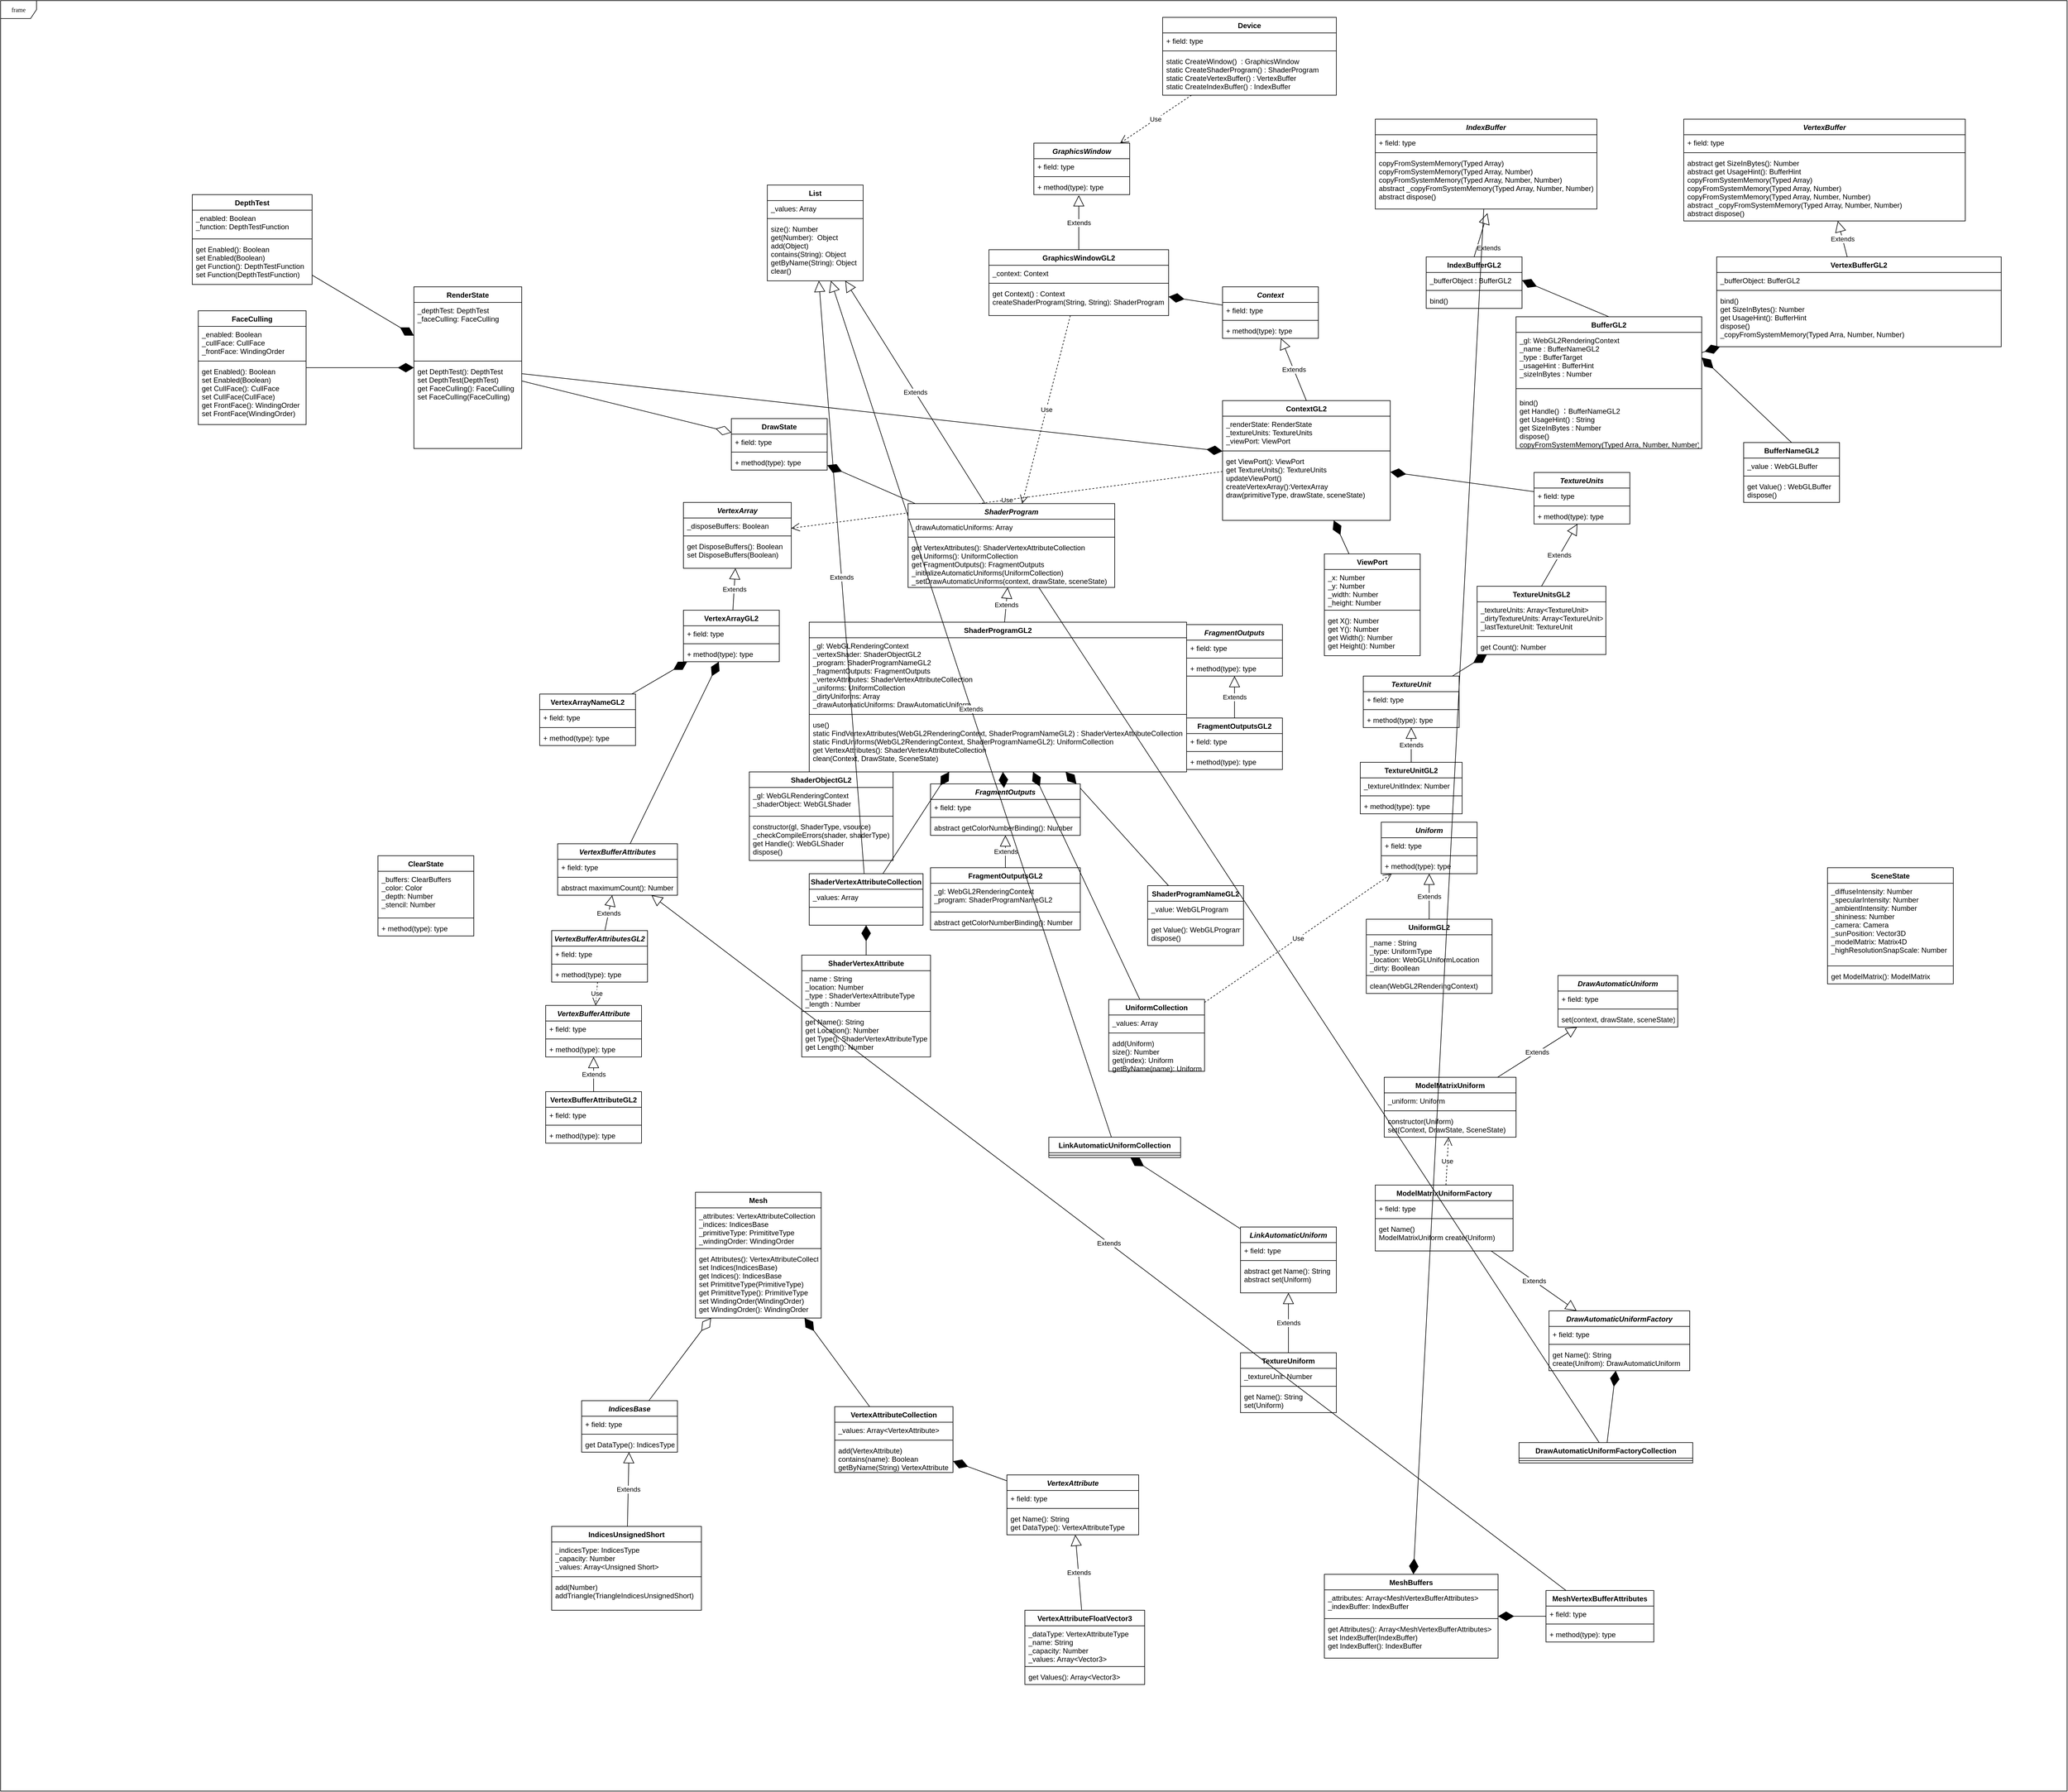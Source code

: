 <mxfile version="17.4.1" type="github">
  <diagram name="Page-1" id="c4acf3e9-155e-7222-9cf6-157b1a14988f">
    <mxGraphModel dx="3122" dy="1862" grid="1" gridSize="10" guides="1" tooltips="1" connect="1" arrows="1" fold="1" page="1" pageScale="1" pageWidth="850" pageHeight="1100" background="none" math="0" shadow="0">
      <root>
        <mxCell id="0" />
        <mxCell id="1" parent="0" />
        <mxCell id="17acba5748e5396b-1" value="frame" style="shape=umlFrame;whiteSpace=wrap;html=1;rounded=0;shadow=0;comic=0;labelBackgroundColor=none;strokeWidth=1;fontFamily=Verdana;fontSize=10;align=center;" parent="1" vertex="1">
          <mxGeometry x="-1650" y="-258" width="3450" height="2990" as="geometry" />
        </mxCell>
        <mxCell id="6bP1jbc2AMFmi3UJRwTk-3" value="Device" style="swimlane;fontStyle=1;align=center;verticalAlign=top;childLayout=stackLayout;horizontal=1;startSize=26;horizontalStack=0;resizeParent=1;resizeParentMax=0;resizeLast=0;collapsible=1;marginBottom=0;" parent="1" vertex="1">
          <mxGeometry x="290" y="-230" width="290" height="130" as="geometry" />
        </mxCell>
        <mxCell id="6bP1jbc2AMFmi3UJRwTk-4" value="+ field: type" style="text;strokeColor=none;fillColor=none;align=left;verticalAlign=top;spacingLeft=4;spacingRight=4;overflow=hidden;rotatable=0;points=[[0,0.5],[1,0.5]];portConstraint=eastwest;" parent="6bP1jbc2AMFmi3UJRwTk-3" vertex="1">
          <mxGeometry y="26" width="290" height="26" as="geometry" />
        </mxCell>
        <mxCell id="6bP1jbc2AMFmi3UJRwTk-5" value="" style="line;strokeWidth=1;fillColor=none;align=left;verticalAlign=middle;spacingTop=-1;spacingLeft=3;spacingRight=3;rotatable=0;labelPosition=right;points=[];portConstraint=eastwest;" parent="6bP1jbc2AMFmi3UJRwTk-3" vertex="1">
          <mxGeometry y="52" width="290" height="8" as="geometry" />
        </mxCell>
        <mxCell id="6bP1jbc2AMFmi3UJRwTk-6" value="static CreateWindow()  : GraphicsWindow&#xa;static CreateShaderProgram() : ShaderProgram&#xa;static CreateVertexBuffer() : VertexBuffer&#xa;static CreateIndexBuffer() : IndexBuffer" style="text;strokeColor=none;fillColor=none;align=left;verticalAlign=top;spacingLeft=4;spacingRight=4;overflow=hidden;rotatable=0;points=[[0,0.5],[1,0.5]];portConstraint=eastwest;" parent="6bP1jbc2AMFmi3UJRwTk-3" vertex="1">
          <mxGeometry y="60" width="290" height="70" as="geometry" />
        </mxCell>
        <mxCell id="6bP1jbc2AMFmi3UJRwTk-7" value="IndexBuffer" style="swimlane;fontStyle=3;align=center;verticalAlign=top;childLayout=stackLayout;horizontal=1;startSize=26;horizontalStack=0;resizeParent=1;resizeParentMax=0;resizeLast=0;collapsible=1;marginBottom=0;" parent="1" vertex="1">
          <mxGeometry x="645" y="-60" width="370" height="150" as="geometry" />
        </mxCell>
        <mxCell id="6bP1jbc2AMFmi3UJRwTk-8" value="+ field: type" style="text;strokeColor=none;fillColor=none;align=left;verticalAlign=top;spacingLeft=4;spacingRight=4;overflow=hidden;rotatable=0;points=[[0,0.5],[1,0.5]];portConstraint=eastwest;" parent="6bP1jbc2AMFmi3UJRwTk-7" vertex="1">
          <mxGeometry y="26" width="370" height="26" as="geometry" />
        </mxCell>
        <mxCell id="6bP1jbc2AMFmi3UJRwTk-9" value="" style="line;strokeWidth=1;fillColor=none;align=left;verticalAlign=middle;spacingTop=-1;spacingLeft=3;spacingRight=3;rotatable=0;labelPosition=right;points=[];portConstraint=eastwest;" parent="6bP1jbc2AMFmi3UJRwTk-7" vertex="1">
          <mxGeometry y="52" width="370" height="8" as="geometry" />
        </mxCell>
        <mxCell id="6bP1jbc2AMFmi3UJRwTk-10" value="copyFromSystemMemory(Typed Array)&#xa;copyFromSystemMemory(Typed Array, Number)&#xa;copyFromSystemMemory(Typed Array, Number, Number)&#xa;abstract _copyFromSystemMemory(Typed Array, Number, Number)&#xa;abstract dispose()" style="text;strokeColor=none;fillColor=none;align=left;verticalAlign=top;spacingLeft=4;spacingRight=4;overflow=hidden;rotatable=0;points=[[0,0.5],[1,0.5]];portConstraint=eastwest;" parent="6bP1jbc2AMFmi3UJRwTk-7" vertex="1">
          <mxGeometry y="60" width="370" height="90" as="geometry" />
        </mxCell>
        <mxCell id="6bP1jbc2AMFmi3UJRwTk-11" value="IndexBufferGL2" style="swimlane;fontStyle=1;align=center;verticalAlign=top;childLayout=stackLayout;horizontal=1;startSize=26;horizontalStack=0;resizeParent=1;resizeParentMax=0;resizeLast=0;collapsible=1;marginBottom=0;" parent="1" vertex="1">
          <mxGeometry x="730" y="170" width="160" height="86" as="geometry" />
        </mxCell>
        <mxCell id="6bP1jbc2AMFmi3UJRwTk-12" value="_bufferObject : BufferGL2 " style="text;strokeColor=none;fillColor=none;align=left;verticalAlign=top;spacingLeft=4;spacingRight=4;overflow=hidden;rotatable=0;points=[[0,0.5],[1,0.5]];portConstraint=eastwest;" parent="6bP1jbc2AMFmi3UJRwTk-11" vertex="1">
          <mxGeometry y="26" width="160" height="26" as="geometry" />
        </mxCell>
        <mxCell id="6bP1jbc2AMFmi3UJRwTk-13" value="" style="line;strokeWidth=1;fillColor=none;align=left;verticalAlign=middle;spacingTop=-1;spacingLeft=3;spacingRight=3;rotatable=0;labelPosition=right;points=[];portConstraint=eastwest;" parent="6bP1jbc2AMFmi3UJRwTk-11" vertex="1">
          <mxGeometry y="52" width="160" height="8" as="geometry" />
        </mxCell>
        <mxCell id="6bP1jbc2AMFmi3UJRwTk-14" value="bind()" style="text;strokeColor=none;fillColor=none;align=left;verticalAlign=top;spacingLeft=4;spacingRight=4;overflow=hidden;rotatable=0;points=[[0,0.5],[1,0.5]];portConstraint=eastwest;" parent="6bP1jbc2AMFmi3UJRwTk-11" vertex="1">
          <mxGeometry y="60" width="160" height="26" as="geometry" />
        </mxCell>
        <mxCell id="6bP1jbc2AMFmi3UJRwTk-15" value="Extends" style="endArrow=block;endSize=16;endFill=0;html=1;rounded=0;exitX=0.5;exitY=0;exitDx=0;exitDy=0;entryX=0.506;entryY=1.077;entryDx=0;entryDy=0;entryPerimeter=0;" parent="1" source="6bP1jbc2AMFmi3UJRwTk-11" target="6bP1jbc2AMFmi3UJRwTk-10" edge="1">
          <mxGeometry x="1" y="124" width="160" relative="1" as="geometry">
            <mxPoint x="340" y="390" as="sourcePoint" />
            <mxPoint x="500" y="390" as="targetPoint" />
            <Array as="points" />
            <mxPoint x="120" y="94" as="offset" />
          </mxGeometry>
        </mxCell>
        <mxCell id="6bP1jbc2AMFmi3UJRwTk-16" value="BufferGL2" style="swimlane;fontStyle=1;align=center;verticalAlign=top;childLayout=stackLayout;horizontal=1;startSize=26;horizontalStack=0;resizeParent=1;resizeParentMax=0;resizeLast=0;collapsible=1;marginBottom=0;" parent="1" vertex="1">
          <mxGeometry x="880" y="270" width="310" height="220" as="geometry" />
        </mxCell>
        <mxCell id="6bP1jbc2AMFmi3UJRwTk-17" value="_gl: WebGL2RenderingContext&#xa;_name : BufferNameGL2&#xa;_type : BufferTarget&#xa;_usageHint : BufferHint&#xa;_sizeInBytes : Number" style="text;strokeColor=none;fillColor=none;align=left;verticalAlign=top;spacingLeft=4;spacingRight=4;overflow=hidden;rotatable=0;points=[[0,0.5],[1,0.5]];portConstraint=eastwest;" parent="6bP1jbc2AMFmi3UJRwTk-16" vertex="1">
          <mxGeometry y="26" width="310" height="84" as="geometry" />
        </mxCell>
        <mxCell id="6bP1jbc2AMFmi3UJRwTk-18" value="" style="line;strokeWidth=1;fillColor=none;align=left;verticalAlign=middle;spacingTop=-1;spacingLeft=3;spacingRight=3;rotatable=0;labelPosition=right;points=[];portConstraint=eastwest;" parent="6bP1jbc2AMFmi3UJRwTk-16" vertex="1">
          <mxGeometry y="110" width="310" height="20" as="geometry" />
        </mxCell>
        <mxCell id="6bP1jbc2AMFmi3UJRwTk-19" value="bind()&#xa;get Handle() ：BufferNameGL2&#xa;get UsageHint() : String&#xa;get SizeInBytes : Number&#xa;dispose()&#xa;copyFromSystemMemory(Typed Arra, Number, Number)&#xa;" style="text;strokeColor=none;fillColor=none;align=left;verticalAlign=top;spacingLeft=4;spacingRight=4;overflow=hidden;rotatable=0;points=[[0,0.5],[1,0.5]];portConstraint=eastwest;" parent="6bP1jbc2AMFmi3UJRwTk-16" vertex="1">
          <mxGeometry y="130" width="310" height="90" as="geometry" />
        </mxCell>
        <mxCell id="6bP1jbc2AMFmi3UJRwTk-20" value="BufferNameGL2" style="swimlane;fontStyle=1;align=center;verticalAlign=top;childLayout=stackLayout;horizontal=1;startSize=26;horizontalStack=0;resizeParent=1;resizeParentMax=0;resizeLast=0;collapsible=1;marginBottom=0;" parent="1" vertex="1">
          <mxGeometry x="1260" y="480" width="160" height="100" as="geometry" />
        </mxCell>
        <mxCell id="6bP1jbc2AMFmi3UJRwTk-21" value="_value : WebGLBuffer&#xa;" style="text;strokeColor=none;fillColor=none;align=left;verticalAlign=top;spacingLeft=4;spacingRight=4;overflow=hidden;rotatable=0;points=[[0,0.5],[1,0.5]];portConstraint=eastwest;" parent="6bP1jbc2AMFmi3UJRwTk-20" vertex="1">
          <mxGeometry y="26" width="160" height="26" as="geometry" />
        </mxCell>
        <mxCell id="6bP1jbc2AMFmi3UJRwTk-22" value="" style="line;strokeWidth=1;fillColor=none;align=left;verticalAlign=middle;spacingTop=-1;spacingLeft=3;spacingRight=3;rotatable=0;labelPosition=right;points=[];portConstraint=eastwest;" parent="6bP1jbc2AMFmi3UJRwTk-20" vertex="1">
          <mxGeometry y="52" width="160" height="8" as="geometry" />
        </mxCell>
        <mxCell id="6bP1jbc2AMFmi3UJRwTk-23" value="get Value() : WebGLBuffer&#xa;dispose()" style="text;strokeColor=none;fillColor=none;align=left;verticalAlign=top;spacingLeft=4;spacingRight=4;overflow=hidden;rotatable=0;points=[[0,0.5],[1,0.5]];portConstraint=eastwest;" parent="6bP1jbc2AMFmi3UJRwTk-20" vertex="1">
          <mxGeometry y="60" width="160" height="40" as="geometry" />
        </mxCell>
        <mxCell id="6bP1jbc2AMFmi3UJRwTk-24" value="" style="endArrow=diamondThin;endFill=1;endSize=24;html=1;rounded=0;exitX=0.5;exitY=0;exitDx=0;exitDy=0;entryX=1;entryY=0.5;entryDx=0;entryDy=0;" parent="1" source="6bP1jbc2AMFmi3UJRwTk-20" target="6bP1jbc2AMFmi3UJRwTk-17" edge="1">
          <mxGeometry width="160" relative="1" as="geometry">
            <mxPoint x="740" y="390" as="sourcePoint" />
            <mxPoint x="900" y="390" as="targetPoint" />
          </mxGeometry>
        </mxCell>
        <mxCell id="6bP1jbc2AMFmi3UJRwTk-27" value="" style="endArrow=diamondThin;endFill=1;endSize=24;html=1;rounded=0;entryX=1;entryY=0.5;entryDx=0;entryDy=0;exitX=0.5;exitY=0;exitDx=0;exitDy=0;" parent="1" source="6bP1jbc2AMFmi3UJRwTk-16" target="6bP1jbc2AMFmi3UJRwTk-12" edge="1">
          <mxGeometry width="160" relative="1" as="geometry">
            <mxPoint x="740" y="290" as="sourcePoint" />
            <mxPoint x="900" y="290" as="targetPoint" />
          </mxGeometry>
        </mxCell>
        <mxCell id="vJM4Io9nj_zBqEGi6Qmv-1" value="GraphicsWindow" style="swimlane;fontStyle=3;align=center;verticalAlign=top;childLayout=stackLayout;horizontal=1;startSize=26;horizontalStack=0;resizeParent=1;resizeParentMax=0;resizeLast=0;collapsible=1;marginBottom=0;" parent="1" vertex="1">
          <mxGeometry x="75" y="-20" width="160" height="86" as="geometry" />
        </mxCell>
        <mxCell id="vJM4Io9nj_zBqEGi6Qmv-2" value="+ field: type" style="text;strokeColor=none;fillColor=none;align=left;verticalAlign=top;spacingLeft=4;spacingRight=4;overflow=hidden;rotatable=0;points=[[0,0.5],[1,0.5]];portConstraint=eastwest;" parent="vJM4Io9nj_zBqEGi6Qmv-1" vertex="1">
          <mxGeometry y="26" width="160" height="26" as="geometry" />
        </mxCell>
        <mxCell id="vJM4Io9nj_zBqEGi6Qmv-3" value="" style="line;strokeWidth=1;fillColor=none;align=left;verticalAlign=middle;spacingTop=-1;spacingLeft=3;spacingRight=3;rotatable=0;labelPosition=right;points=[];portConstraint=eastwest;" parent="vJM4Io9nj_zBqEGi6Qmv-1" vertex="1">
          <mxGeometry y="52" width="160" height="8" as="geometry" />
        </mxCell>
        <mxCell id="vJM4Io9nj_zBqEGi6Qmv-4" value="+ method(type): type" style="text;strokeColor=none;fillColor=none;align=left;verticalAlign=top;spacingLeft=4;spacingRight=4;overflow=hidden;rotatable=0;points=[[0,0.5],[1,0.5]];portConstraint=eastwest;" parent="vJM4Io9nj_zBqEGi6Qmv-1" vertex="1">
          <mxGeometry y="60" width="160" height="26" as="geometry" />
        </mxCell>
        <mxCell id="vJM4Io9nj_zBqEGi6Qmv-9" value="GraphicsWindowGL2" style="swimlane;fontStyle=1;align=center;verticalAlign=top;childLayout=stackLayout;horizontal=1;startSize=26;horizontalStack=0;resizeParent=1;resizeParentMax=0;resizeLast=0;collapsible=1;marginBottom=0;" parent="1" vertex="1">
          <mxGeometry y="158" width="300" height="110" as="geometry" />
        </mxCell>
        <mxCell id="vJM4Io9nj_zBqEGi6Qmv-10" value="_context: Context" style="text;strokeColor=none;fillColor=none;align=left;verticalAlign=top;spacingLeft=4;spacingRight=4;overflow=hidden;rotatable=0;points=[[0,0.5],[1,0.5]];portConstraint=eastwest;" parent="vJM4Io9nj_zBqEGi6Qmv-9" vertex="1">
          <mxGeometry y="26" width="300" height="26" as="geometry" />
        </mxCell>
        <mxCell id="vJM4Io9nj_zBqEGi6Qmv-11" value="" style="line;strokeWidth=1;fillColor=none;align=left;verticalAlign=middle;spacingTop=-1;spacingLeft=3;spacingRight=3;rotatable=0;labelPosition=right;points=[];portConstraint=eastwest;" parent="vJM4Io9nj_zBqEGi6Qmv-9" vertex="1">
          <mxGeometry y="52" width="300" height="8" as="geometry" />
        </mxCell>
        <mxCell id="vJM4Io9nj_zBqEGi6Qmv-12" value="get Context() : Context&#xa;createShaderProgram(String, String): ShaderProgram" style="text;strokeColor=none;fillColor=none;align=left;verticalAlign=top;spacingLeft=4;spacingRight=4;overflow=hidden;rotatable=0;points=[[0,0.5],[1,0.5]];portConstraint=eastwest;" parent="vJM4Io9nj_zBqEGi6Qmv-9" vertex="1">
          <mxGeometry y="60" width="300" height="50" as="geometry" />
        </mxCell>
        <mxCell id="vJM4Io9nj_zBqEGi6Qmv-13" value="Extends" style="endArrow=block;endSize=16;endFill=0;html=1;rounded=0;exitX=0.5;exitY=0;exitDx=0;exitDy=0;entryX=0.469;entryY=1.038;entryDx=0;entryDy=0;entryPerimeter=0;" parent="1" source="vJM4Io9nj_zBqEGi6Qmv-9" target="vJM4Io9nj_zBqEGi6Qmv-4" edge="1">
          <mxGeometry width="160" relative="1" as="geometry">
            <mxPoint x="380" y="310" as="sourcePoint" />
            <mxPoint x="540" y="310" as="targetPoint" />
          </mxGeometry>
        </mxCell>
        <mxCell id="vJM4Io9nj_zBqEGi6Qmv-14" value="Context" style="swimlane;fontStyle=3;align=center;verticalAlign=top;childLayout=stackLayout;horizontal=1;startSize=26;horizontalStack=0;resizeParent=1;resizeParentMax=0;resizeLast=0;collapsible=1;marginBottom=0;" parent="1" vertex="1">
          <mxGeometry x="390" y="220" width="160" height="86" as="geometry" />
        </mxCell>
        <mxCell id="vJM4Io9nj_zBqEGi6Qmv-15" value="+ field: type" style="text;strokeColor=none;fillColor=none;align=left;verticalAlign=top;spacingLeft=4;spacingRight=4;overflow=hidden;rotatable=0;points=[[0,0.5],[1,0.5]];portConstraint=eastwest;" parent="vJM4Io9nj_zBqEGi6Qmv-14" vertex="1">
          <mxGeometry y="26" width="160" height="26" as="geometry" />
        </mxCell>
        <mxCell id="vJM4Io9nj_zBqEGi6Qmv-16" value="" style="line;strokeWidth=1;fillColor=none;align=left;verticalAlign=middle;spacingTop=-1;spacingLeft=3;spacingRight=3;rotatable=0;labelPosition=right;points=[];portConstraint=eastwest;" parent="vJM4Io9nj_zBqEGi6Qmv-14" vertex="1">
          <mxGeometry y="52" width="160" height="8" as="geometry" />
        </mxCell>
        <mxCell id="vJM4Io9nj_zBqEGi6Qmv-17" value="+ method(type): type" style="text;strokeColor=none;fillColor=none;align=left;verticalAlign=top;spacingLeft=4;spacingRight=4;overflow=hidden;rotatable=0;points=[[0,0.5],[1,0.5]];portConstraint=eastwest;" parent="vJM4Io9nj_zBqEGi6Qmv-14" vertex="1">
          <mxGeometry y="60" width="160" height="26" as="geometry" />
        </mxCell>
        <mxCell id="vJM4Io9nj_zBqEGi6Qmv-18" value="ContextGL2" style="swimlane;fontStyle=1;align=center;verticalAlign=top;childLayout=stackLayout;horizontal=1;startSize=26;horizontalStack=0;resizeParent=1;resizeParentMax=0;resizeLast=0;collapsible=1;marginBottom=0;" parent="1" vertex="1">
          <mxGeometry x="390" y="410" width="280" height="200" as="geometry" />
        </mxCell>
        <mxCell id="vJM4Io9nj_zBqEGi6Qmv-19" value="_renderState: RenderState&#xa;_textureUnits: TextureUnits&#xa;_viewPort: ViewPort" style="text;strokeColor=none;fillColor=none;align=left;verticalAlign=top;spacingLeft=4;spacingRight=4;overflow=hidden;rotatable=0;points=[[0,0.5],[1,0.5]];portConstraint=eastwest;" parent="vJM4Io9nj_zBqEGi6Qmv-18" vertex="1">
          <mxGeometry y="26" width="280" height="54" as="geometry" />
        </mxCell>
        <mxCell id="vJM4Io9nj_zBqEGi6Qmv-20" value="" style="line;strokeWidth=1;fillColor=none;align=left;verticalAlign=middle;spacingTop=-1;spacingLeft=3;spacingRight=3;rotatable=0;labelPosition=right;points=[];portConstraint=eastwest;" parent="vJM4Io9nj_zBqEGi6Qmv-18" vertex="1">
          <mxGeometry y="80" width="280" height="8" as="geometry" />
        </mxCell>
        <mxCell id="vJM4Io9nj_zBqEGi6Qmv-21" value="get ViewPort(): ViewPort&#xa;get TextureUnits(): TextureUnits&#xa;updateViewPort()&#xa;createVertexArray():VertexArray&#xa;draw(primitiveType, drawState, sceneState)" style="text;strokeColor=none;fillColor=none;align=left;verticalAlign=top;spacingLeft=4;spacingRight=4;overflow=hidden;rotatable=0;points=[[0,0.5],[1,0.5]];portConstraint=eastwest;" parent="vJM4Io9nj_zBqEGi6Qmv-18" vertex="1">
          <mxGeometry y="88" width="280" height="112" as="geometry" />
        </mxCell>
        <mxCell id="vJM4Io9nj_zBqEGi6Qmv-23" value="Extends" style="endArrow=block;endSize=16;endFill=0;html=1;rounded=0;exitX=0.5;exitY=0;exitDx=0;exitDy=0;" parent="1" source="vJM4Io9nj_zBqEGi6Qmv-18" target="vJM4Io9nj_zBqEGi6Qmv-14" edge="1">
          <mxGeometry width="160" relative="1" as="geometry">
            <mxPoint x="-10" y="510" as="sourcePoint" />
            <mxPoint x="470" y="310" as="targetPoint" />
          </mxGeometry>
        </mxCell>
        <mxCell id="3BeOqxg2h7bQfwQp6ark-1" value="RenderState" style="swimlane;fontStyle=1;align=center;verticalAlign=top;childLayout=stackLayout;horizontal=1;startSize=26;horizontalStack=0;resizeParent=1;resizeParentMax=0;resizeLast=0;collapsible=1;marginBottom=0;" parent="1" vertex="1">
          <mxGeometry x="-960" y="220" width="180" height="270" as="geometry" />
        </mxCell>
        <mxCell id="3BeOqxg2h7bQfwQp6ark-2" value="_depthTest: DepthTest&#xa;_faceCulling: FaceCulling" style="text;strokeColor=none;fillColor=none;align=left;verticalAlign=top;spacingLeft=4;spacingRight=4;overflow=hidden;rotatable=0;points=[[0,0.5],[1,0.5]];portConstraint=eastwest;" parent="3BeOqxg2h7bQfwQp6ark-1" vertex="1">
          <mxGeometry y="26" width="180" height="94" as="geometry" />
        </mxCell>
        <mxCell id="3BeOqxg2h7bQfwQp6ark-3" value="" style="line;strokeWidth=1;fillColor=none;align=left;verticalAlign=middle;spacingTop=-1;spacingLeft=3;spacingRight=3;rotatable=0;labelPosition=right;points=[];portConstraint=eastwest;" parent="3BeOqxg2h7bQfwQp6ark-1" vertex="1">
          <mxGeometry y="120" width="180" height="8" as="geometry" />
        </mxCell>
        <mxCell id="3BeOqxg2h7bQfwQp6ark-4" value="get DepthTest(): DepthTest&#xa;set DepthTest(DepthTest)&#xa;get FaceCulling(): FaceCulling&#xa;set FaceCulling(FaceCulling)" style="text;strokeColor=none;fillColor=none;align=left;verticalAlign=top;spacingLeft=4;spacingRight=4;overflow=hidden;rotatable=0;points=[[0,0.5],[1,0.5]];portConstraint=eastwest;" parent="3BeOqxg2h7bQfwQp6ark-1" vertex="1">
          <mxGeometry y="128" width="180" height="142" as="geometry" />
        </mxCell>
        <mxCell id="3BeOqxg2h7bQfwQp6ark-5" value="TextureUnits" style="swimlane;fontStyle=3;align=center;verticalAlign=top;childLayout=stackLayout;horizontal=1;startSize=26;horizontalStack=0;resizeParent=1;resizeParentMax=0;resizeLast=0;collapsible=1;marginBottom=0;" parent="1" vertex="1">
          <mxGeometry x="910" y="530" width="160" height="86" as="geometry" />
        </mxCell>
        <mxCell id="3BeOqxg2h7bQfwQp6ark-6" value="+ field: type" style="text;strokeColor=none;fillColor=none;align=left;verticalAlign=top;spacingLeft=4;spacingRight=4;overflow=hidden;rotatable=0;points=[[0,0.5],[1,0.5]];portConstraint=eastwest;" parent="3BeOqxg2h7bQfwQp6ark-5" vertex="1">
          <mxGeometry y="26" width="160" height="26" as="geometry" />
        </mxCell>
        <mxCell id="3BeOqxg2h7bQfwQp6ark-7" value="" style="line;strokeWidth=1;fillColor=none;align=left;verticalAlign=middle;spacingTop=-1;spacingLeft=3;spacingRight=3;rotatable=0;labelPosition=right;points=[];portConstraint=eastwest;" parent="3BeOqxg2h7bQfwQp6ark-5" vertex="1">
          <mxGeometry y="52" width="160" height="8" as="geometry" />
        </mxCell>
        <mxCell id="3BeOqxg2h7bQfwQp6ark-8" value="+ method(type): type" style="text;strokeColor=none;fillColor=none;align=left;verticalAlign=top;spacingLeft=4;spacingRight=4;overflow=hidden;rotatable=0;points=[[0,0.5],[1,0.5]];portConstraint=eastwest;" parent="3BeOqxg2h7bQfwQp6ark-5" vertex="1">
          <mxGeometry y="60" width="160" height="26" as="geometry" />
        </mxCell>
        <mxCell id="3BeOqxg2h7bQfwQp6ark-9" value="TextureUnitsGL2" style="swimlane;fontStyle=1;align=center;verticalAlign=top;childLayout=stackLayout;horizontal=1;startSize=26;horizontalStack=0;resizeParent=1;resizeParentMax=0;resizeLast=0;collapsible=1;marginBottom=0;" parent="1" vertex="1">
          <mxGeometry x="815" y="720" width="215" height="114" as="geometry" />
        </mxCell>
        <mxCell id="3BeOqxg2h7bQfwQp6ark-10" value="_textureUnits: Array&lt;TextureUnit&gt;&#xa;_dirtyTextureUnits: Array&lt;TextureUnit&gt;&#xa;_lastTextureUnit: TextureUnit&#xa;" style="text;strokeColor=none;fillColor=none;align=left;verticalAlign=top;spacingLeft=4;spacingRight=4;overflow=hidden;rotatable=0;points=[[0,0.5],[1,0.5]];portConstraint=eastwest;" parent="3BeOqxg2h7bQfwQp6ark-9" vertex="1">
          <mxGeometry y="26" width="215" height="54" as="geometry" />
        </mxCell>
        <mxCell id="3BeOqxg2h7bQfwQp6ark-11" value="" style="line;strokeWidth=1;fillColor=none;align=left;verticalAlign=middle;spacingTop=-1;spacingLeft=3;spacingRight=3;rotatable=0;labelPosition=right;points=[];portConstraint=eastwest;" parent="3BeOqxg2h7bQfwQp6ark-9" vertex="1">
          <mxGeometry y="80" width="215" height="8" as="geometry" />
        </mxCell>
        <mxCell id="3BeOqxg2h7bQfwQp6ark-12" value="get Count(): Number" style="text;strokeColor=none;fillColor=none;align=left;verticalAlign=top;spacingLeft=4;spacingRight=4;overflow=hidden;rotatable=0;points=[[0,0.5],[1,0.5]];portConstraint=eastwest;" parent="3BeOqxg2h7bQfwQp6ark-9" vertex="1">
          <mxGeometry y="88" width="215" height="26" as="geometry" />
        </mxCell>
        <mxCell id="3BeOqxg2h7bQfwQp6ark-13" value="Extends" style="endArrow=block;endSize=16;endFill=0;html=1;rounded=0;exitX=0.5;exitY=0;exitDx=0;exitDy=0;" parent="1" source="3BeOqxg2h7bQfwQp6ark-9" target="3BeOqxg2h7bQfwQp6ark-8" edge="1">
          <mxGeometry width="160" relative="1" as="geometry">
            <mxPoint x="160" y="810" as="sourcePoint" />
            <mxPoint x="320" y="810" as="targetPoint" />
          </mxGeometry>
        </mxCell>
        <mxCell id="3BeOqxg2h7bQfwQp6ark-14" value="TextureUnit" style="swimlane;fontStyle=3;align=center;verticalAlign=top;childLayout=stackLayout;horizontal=1;startSize=26;horizontalStack=0;resizeParent=1;resizeParentMax=0;resizeLast=0;collapsible=1;marginBottom=0;" parent="1" vertex="1">
          <mxGeometry x="625" y="870" width="160" height="86" as="geometry" />
        </mxCell>
        <mxCell id="3BeOqxg2h7bQfwQp6ark-15" value="+ field: type" style="text;strokeColor=none;fillColor=none;align=left;verticalAlign=top;spacingLeft=4;spacingRight=4;overflow=hidden;rotatable=0;points=[[0,0.5],[1,0.5]];portConstraint=eastwest;" parent="3BeOqxg2h7bQfwQp6ark-14" vertex="1">
          <mxGeometry y="26" width="160" height="26" as="geometry" />
        </mxCell>
        <mxCell id="3BeOqxg2h7bQfwQp6ark-16" value="" style="line;strokeWidth=1;fillColor=none;align=left;verticalAlign=middle;spacingTop=-1;spacingLeft=3;spacingRight=3;rotatable=0;labelPosition=right;points=[];portConstraint=eastwest;" parent="3BeOqxg2h7bQfwQp6ark-14" vertex="1">
          <mxGeometry y="52" width="160" height="8" as="geometry" />
        </mxCell>
        <mxCell id="3BeOqxg2h7bQfwQp6ark-17" value="+ method(type): type" style="text;strokeColor=none;fillColor=none;align=left;verticalAlign=top;spacingLeft=4;spacingRight=4;overflow=hidden;rotatable=0;points=[[0,0.5],[1,0.5]];portConstraint=eastwest;" parent="3BeOqxg2h7bQfwQp6ark-14" vertex="1">
          <mxGeometry y="60" width="160" height="26" as="geometry" />
        </mxCell>
        <mxCell id="3BeOqxg2h7bQfwQp6ark-18" value="TextureUnitGL2" style="swimlane;fontStyle=1;align=center;verticalAlign=top;childLayout=stackLayout;horizontal=1;startSize=26;horizontalStack=0;resizeParent=1;resizeParentMax=0;resizeLast=0;collapsible=1;marginBottom=0;" parent="1" vertex="1">
          <mxGeometry x="620" y="1014" width="170" height="86" as="geometry" />
        </mxCell>
        <mxCell id="3BeOqxg2h7bQfwQp6ark-19" value="_textureUnitIndex: Number" style="text;strokeColor=none;fillColor=none;align=left;verticalAlign=top;spacingLeft=4;spacingRight=4;overflow=hidden;rotatable=0;points=[[0,0.5],[1,0.5]];portConstraint=eastwest;" parent="3BeOqxg2h7bQfwQp6ark-18" vertex="1">
          <mxGeometry y="26" width="170" height="26" as="geometry" />
        </mxCell>
        <mxCell id="3BeOqxg2h7bQfwQp6ark-20" value="" style="line;strokeWidth=1;fillColor=none;align=left;verticalAlign=middle;spacingTop=-1;spacingLeft=3;spacingRight=3;rotatable=0;labelPosition=right;points=[];portConstraint=eastwest;" parent="3BeOqxg2h7bQfwQp6ark-18" vertex="1">
          <mxGeometry y="52" width="170" height="8" as="geometry" />
        </mxCell>
        <mxCell id="3BeOqxg2h7bQfwQp6ark-21" value="+ method(type): type" style="text;strokeColor=none;fillColor=none;align=left;verticalAlign=top;spacingLeft=4;spacingRight=4;overflow=hidden;rotatable=0;points=[[0,0.5],[1,0.5]];portConstraint=eastwest;" parent="3BeOqxg2h7bQfwQp6ark-18" vertex="1">
          <mxGeometry y="60" width="170" height="26" as="geometry" />
        </mxCell>
        <mxCell id="3BeOqxg2h7bQfwQp6ark-22" value="Extends" style="endArrow=block;endSize=16;endFill=0;html=1;rounded=0;exitX=0.5;exitY=0;exitDx=0;exitDy=0;" parent="1" source="3BeOqxg2h7bQfwQp6ark-18" target="3BeOqxg2h7bQfwQp6ark-14" edge="1">
          <mxGeometry width="160" relative="1" as="geometry">
            <mxPoint x="160" y="810" as="sourcePoint" />
            <mxPoint x="320" y="810" as="targetPoint" />
          </mxGeometry>
        </mxCell>
        <mxCell id="3BeOqxg2h7bQfwQp6ark-23" value="" style="endArrow=diamondThin;endFill=1;endSize=24;html=1;rounded=0;" parent="1" source="3BeOqxg2h7bQfwQp6ark-14" target="3BeOqxg2h7bQfwQp6ark-9" edge="1">
          <mxGeometry width="160" relative="1" as="geometry">
            <mxPoint x="160" y="810" as="sourcePoint" />
            <mxPoint x="320" y="810" as="targetPoint" />
          </mxGeometry>
        </mxCell>
        <mxCell id="3BeOqxg2h7bQfwQp6ark-24" value="" style="endArrow=diamondThin;endFill=1;endSize=24;html=1;rounded=0;" parent="1" source="3BeOqxg2h7bQfwQp6ark-5" target="vJM4Io9nj_zBqEGi6Qmv-18" edge="1">
          <mxGeometry width="160" relative="1" as="geometry">
            <mxPoint x="160" y="710" as="sourcePoint" />
            <mxPoint x="320" y="710" as="targetPoint" />
          </mxGeometry>
        </mxCell>
        <mxCell id="3BeOqxg2h7bQfwQp6ark-25" value="" style="endArrow=diamondThin;endFill=1;endSize=24;html=1;rounded=0;" parent="1" source="3BeOqxg2h7bQfwQp6ark-1" target="vJM4Io9nj_zBqEGi6Qmv-18" edge="1">
          <mxGeometry width="160" relative="1" as="geometry">
            <mxPoint x="160" y="510" as="sourcePoint" />
            <mxPoint x="320" y="510" as="targetPoint" />
          </mxGeometry>
        </mxCell>
        <mxCell id="3BeOqxg2h7bQfwQp6ark-27" value="Use" style="endArrow=open;endSize=12;dashed=1;html=1;rounded=0;" parent="1" source="6bP1jbc2AMFmi3UJRwTk-3" target="vJM4Io9nj_zBqEGi6Qmv-1" edge="1">
          <mxGeometry width="160" relative="1" as="geometry">
            <mxPoint x="160" y="10" as="sourcePoint" />
            <mxPoint x="320" y="10" as="targetPoint" />
          </mxGeometry>
        </mxCell>
        <mxCell id="3BeOqxg2h7bQfwQp6ark-28" value="" style="endArrow=diamondThin;endFill=1;endSize=24;html=1;rounded=0;" parent="1" source="vJM4Io9nj_zBqEGi6Qmv-14" target="vJM4Io9nj_zBqEGi6Qmv-9" edge="1">
          <mxGeometry width="160" relative="1" as="geometry">
            <mxPoint x="160" y="10" as="sourcePoint" />
            <mxPoint x="320" y="10" as="targetPoint" />
          </mxGeometry>
        </mxCell>
        <mxCell id="3BeOqxg2h7bQfwQp6ark-29" value="DrawState" style="swimlane;fontStyle=1;align=center;verticalAlign=top;childLayout=stackLayout;horizontal=1;startSize=26;horizontalStack=0;resizeParent=1;resizeParentMax=0;resizeLast=0;collapsible=1;marginBottom=0;" parent="1" vertex="1">
          <mxGeometry x="-430" y="440" width="160" height="86" as="geometry" />
        </mxCell>
        <mxCell id="3BeOqxg2h7bQfwQp6ark-30" value="+ field: type" style="text;strokeColor=none;fillColor=none;align=left;verticalAlign=top;spacingLeft=4;spacingRight=4;overflow=hidden;rotatable=0;points=[[0,0.5],[1,0.5]];portConstraint=eastwest;" parent="3BeOqxg2h7bQfwQp6ark-29" vertex="1">
          <mxGeometry y="26" width="160" height="26" as="geometry" />
        </mxCell>
        <mxCell id="3BeOqxg2h7bQfwQp6ark-31" value="" style="line;strokeWidth=1;fillColor=none;align=left;verticalAlign=middle;spacingTop=-1;spacingLeft=3;spacingRight=3;rotatable=0;labelPosition=right;points=[];portConstraint=eastwest;" parent="3BeOqxg2h7bQfwQp6ark-29" vertex="1">
          <mxGeometry y="52" width="160" height="8" as="geometry" />
        </mxCell>
        <mxCell id="3BeOqxg2h7bQfwQp6ark-32" value="+ method(type): type" style="text;strokeColor=none;fillColor=none;align=left;verticalAlign=top;spacingLeft=4;spacingRight=4;overflow=hidden;rotatable=0;points=[[0,0.5],[1,0.5]];portConstraint=eastwest;" parent="3BeOqxg2h7bQfwQp6ark-29" vertex="1">
          <mxGeometry y="60" width="160" height="26" as="geometry" />
        </mxCell>
        <mxCell id="3BeOqxg2h7bQfwQp6ark-33" value="" style="endArrow=diamondThin;endFill=0;endSize=24;html=1;rounded=0;" parent="1" source="3BeOqxg2h7bQfwQp6ark-1" target="3BeOqxg2h7bQfwQp6ark-29" edge="1">
          <mxGeometry width="160" relative="1" as="geometry">
            <mxPoint x="-210" y="510" as="sourcePoint" />
            <mxPoint x="-50" y="510" as="targetPoint" />
            <Array as="points" />
          </mxGeometry>
        </mxCell>
        <mxCell id="3BeOqxg2h7bQfwQp6ark-38" value="ShaderProgramGL2" style="swimlane;fontStyle=1;align=center;verticalAlign=top;childLayout=stackLayout;horizontal=1;startSize=26;horizontalStack=0;resizeParent=1;resizeParentMax=0;resizeLast=0;collapsible=1;marginBottom=0;" parent="1" vertex="1">
          <mxGeometry x="-300" y="780" width="630" height="250" as="geometry" />
        </mxCell>
        <mxCell id="3BeOqxg2h7bQfwQp6ark-39" value="_gl: WebGLRenderingContext&#xa;_vertexShader: ShaderObjectGL2&#xa;_program: ShaderProgramNameGL2&#xa;_fragmentOutputs: FragmentOutputs&#xa;_vertexAttributes: ShaderVertexAttributeCollection&#xa;_uniforms: UniformCollection&#xa;_dirtyUniforms: Array&#xa;_drawAutomaticUniforms: DrawAutomaticUniform" style="text;strokeColor=none;fillColor=none;align=left;verticalAlign=top;spacingLeft=4;spacingRight=4;overflow=hidden;rotatable=0;points=[[0,0.5],[1,0.5]];portConstraint=eastwest;" parent="3BeOqxg2h7bQfwQp6ark-38" vertex="1">
          <mxGeometry y="26" width="630" height="124" as="geometry" />
        </mxCell>
        <mxCell id="3BeOqxg2h7bQfwQp6ark-40" value="" style="line;strokeWidth=1;fillColor=none;align=left;verticalAlign=middle;spacingTop=-1;spacingLeft=3;spacingRight=3;rotatable=0;labelPosition=right;points=[];portConstraint=eastwest;" parent="3BeOqxg2h7bQfwQp6ark-38" vertex="1">
          <mxGeometry y="150" width="630" height="8" as="geometry" />
        </mxCell>
        <mxCell id="3BeOqxg2h7bQfwQp6ark-41" value="use()&#xa;static FindVertexAttributes(WebGL2RenderingContext, ShaderProgramNameGL2) : ShaderVertexAttributeCollection&#xa;static FindUniforms(WebGL2RenderingContext, ShaderProgramNameGL2): UniformCollection&#xa;get VertexAttributes(): ShaderVertexAttributeCollection&#xa;clean(Context, DrawState, SceneState)" style="text;strokeColor=none;fillColor=none;align=left;verticalAlign=top;spacingLeft=4;spacingRight=4;overflow=hidden;rotatable=0;points=[[0,0.5],[1,0.5]];portConstraint=eastwest;" parent="3BeOqxg2h7bQfwQp6ark-38" vertex="1">
          <mxGeometry y="158" width="630" height="92" as="geometry" />
        </mxCell>
        <mxCell id="3BeOqxg2h7bQfwQp6ark-42" value="Extends" style="endArrow=block;endSize=16;endFill=0;html=1;rounded=0;" parent="1" source="3BeOqxg2h7bQfwQp6ark-38" target="3BeOqxg2h7bQfwQp6ark-34" edge="1">
          <mxGeometry width="160" relative="1" as="geometry">
            <mxPoint x="-210" y="710" as="sourcePoint" />
            <mxPoint x="-50" y="710" as="targetPoint" />
          </mxGeometry>
        </mxCell>
        <mxCell id="3BeOqxg2h7bQfwQp6ark-43" value="ShaderObjectGL2" style="swimlane;fontStyle=1;align=center;verticalAlign=top;childLayout=stackLayout;horizontal=1;startSize=26;horizontalStack=0;resizeParent=1;resizeParentMax=0;resizeLast=0;collapsible=1;marginBottom=0;" parent="1" vertex="1">
          <mxGeometry x="-400" y="1030" width="240" height="148" as="geometry" />
        </mxCell>
        <mxCell id="3BeOqxg2h7bQfwQp6ark-44" value="_gl: WebGLRenderingContext&#xa;_shaderObject: WebGLShader" style="text;strokeColor=none;fillColor=none;align=left;verticalAlign=top;spacingLeft=4;spacingRight=4;overflow=hidden;rotatable=0;points=[[0,0.5],[1,0.5]];portConstraint=eastwest;" parent="3BeOqxg2h7bQfwQp6ark-43" vertex="1">
          <mxGeometry y="26" width="240" height="44" as="geometry" />
        </mxCell>
        <mxCell id="3BeOqxg2h7bQfwQp6ark-45" value="" style="line;strokeWidth=1;fillColor=none;align=left;verticalAlign=middle;spacingTop=-1;spacingLeft=3;spacingRight=3;rotatable=0;labelPosition=right;points=[];portConstraint=eastwest;" parent="3BeOqxg2h7bQfwQp6ark-43" vertex="1">
          <mxGeometry y="70" width="240" height="8" as="geometry" />
        </mxCell>
        <mxCell id="3BeOqxg2h7bQfwQp6ark-46" value="constructor(gl, ShaderType, vsource)&#xa;_checkCompileErrors(shader, shaderType)&#xa;get Handle(): WebGLShader&#xa;dispose()" style="text;strokeColor=none;fillColor=none;align=left;verticalAlign=top;spacingLeft=4;spacingRight=4;overflow=hidden;rotatable=0;points=[[0,0.5],[1,0.5]];portConstraint=eastwest;" parent="3BeOqxg2h7bQfwQp6ark-43" vertex="1">
          <mxGeometry y="78" width="240" height="70" as="geometry" />
        </mxCell>
        <mxCell id="3BeOqxg2h7bQfwQp6ark-47" value="" style="endArrow=diamondThin;endFill=1;endSize=24;html=1;rounded=0;" parent="1" source="3BeOqxg2h7bQfwQp6ark-43" target="3BeOqxg2h7bQfwQp6ark-38" edge="1">
          <mxGeometry width="160" relative="1" as="geometry">
            <mxPoint x="-210" y="710" as="sourcePoint" />
            <mxPoint x="-50" y="710" as="targetPoint" />
          </mxGeometry>
        </mxCell>
        <mxCell id="3BeOqxg2h7bQfwQp6ark-48" value="ShaderProgramNameGL2" style="swimlane;fontStyle=1;align=center;verticalAlign=top;childLayout=stackLayout;horizontal=1;startSize=26;horizontalStack=0;resizeParent=1;resizeParentMax=0;resizeLast=0;collapsible=1;marginBottom=0;" parent="1" vertex="1">
          <mxGeometry x="265" y="1220" width="160" height="100" as="geometry" />
        </mxCell>
        <mxCell id="3BeOqxg2h7bQfwQp6ark-49" value="_value: WebGLProgram" style="text;strokeColor=none;fillColor=none;align=left;verticalAlign=top;spacingLeft=4;spacingRight=4;overflow=hidden;rotatable=0;points=[[0,0.5],[1,0.5]];portConstraint=eastwest;" parent="3BeOqxg2h7bQfwQp6ark-48" vertex="1">
          <mxGeometry y="26" width="160" height="26" as="geometry" />
        </mxCell>
        <mxCell id="3BeOqxg2h7bQfwQp6ark-50" value="" style="line;strokeWidth=1;fillColor=none;align=left;verticalAlign=middle;spacingTop=-1;spacingLeft=3;spacingRight=3;rotatable=0;labelPosition=right;points=[];portConstraint=eastwest;" parent="3BeOqxg2h7bQfwQp6ark-48" vertex="1">
          <mxGeometry y="52" width="160" height="8" as="geometry" />
        </mxCell>
        <mxCell id="3BeOqxg2h7bQfwQp6ark-51" value="get Value(): WebGLProgram&#xa;dispose()" style="text;strokeColor=none;fillColor=none;align=left;verticalAlign=top;spacingLeft=4;spacingRight=4;overflow=hidden;rotatable=0;points=[[0,0.5],[1,0.5]];portConstraint=eastwest;" parent="3BeOqxg2h7bQfwQp6ark-48" vertex="1">
          <mxGeometry y="60" width="160" height="40" as="geometry" />
        </mxCell>
        <mxCell id="3BeOqxg2h7bQfwQp6ark-52" value="" style="endArrow=diamondThin;endFill=1;endSize=24;html=1;rounded=0;" parent="1" source="3BeOqxg2h7bQfwQp6ark-48" target="3BeOqxg2h7bQfwQp6ark-38" edge="1">
          <mxGeometry width="160" relative="1" as="geometry">
            <mxPoint x="-210" y="810" as="sourcePoint" />
            <mxPoint x="-50" y="810" as="targetPoint" />
          </mxGeometry>
        </mxCell>
        <mxCell id="3BeOqxg2h7bQfwQp6ark-53" value="FragmentOutputs" style="swimlane;fontStyle=3;align=center;verticalAlign=top;childLayout=stackLayout;horizontal=1;startSize=26;horizontalStack=0;resizeParent=1;resizeParentMax=0;resizeLast=0;collapsible=1;marginBottom=0;" parent="1" vertex="1">
          <mxGeometry x="-97.5" y="1050" width="250" height="86" as="geometry" />
        </mxCell>
        <mxCell id="3BeOqxg2h7bQfwQp6ark-54" value="+ field: type" style="text;strokeColor=none;fillColor=none;align=left;verticalAlign=top;spacingLeft=4;spacingRight=4;overflow=hidden;rotatable=0;points=[[0,0.5],[1,0.5]];portConstraint=eastwest;" parent="3BeOqxg2h7bQfwQp6ark-53" vertex="1">
          <mxGeometry y="26" width="250" height="26" as="geometry" />
        </mxCell>
        <mxCell id="3BeOqxg2h7bQfwQp6ark-55" value="" style="line;strokeWidth=1;fillColor=none;align=left;verticalAlign=middle;spacingTop=-1;spacingLeft=3;spacingRight=3;rotatable=0;labelPosition=right;points=[];portConstraint=eastwest;" parent="3BeOqxg2h7bQfwQp6ark-53" vertex="1">
          <mxGeometry y="52" width="250" height="8" as="geometry" />
        </mxCell>
        <mxCell id="3BeOqxg2h7bQfwQp6ark-56" value="abstract getColorNumberBinding(): Number" style="text;strokeColor=none;fillColor=none;align=left;verticalAlign=top;spacingLeft=4;spacingRight=4;overflow=hidden;rotatable=0;points=[[0,0.5],[1,0.5]];portConstraint=eastwest;" parent="3BeOqxg2h7bQfwQp6ark-53" vertex="1">
          <mxGeometry y="60" width="250" height="26" as="geometry" />
        </mxCell>
        <mxCell id="3BeOqxg2h7bQfwQp6ark-57" value="FragmentOutputsGL2" style="swimlane;fontStyle=1;align=center;verticalAlign=top;childLayout=stackLayout;horizontal=1;startSize=26;horizontalStack=0;resizeParent=1;resizeParentMax=0;resizeLast=0;collapsible=1;marginBottom=0;" parent="1" vertex="1">
          <mxGeometry x="-97.5" y="1190" width="250" height="104" as="geometry" />
        </mxCell>
        <mxCell id="3BeOqxg2h7bQfwQp6ark-58" value="_gl: WebGL2RenderingContext&#xa;_program: ShaderProgramNameGL2" style="text;strokeColor=none;fillColor=none;align=left;verticalAlign=top;spacingLeft=4;spacingRight=4;overflow=hidden;rotatable=0;points=[[0,0.5],[1,0.5]];portConstraint=eastwest;" parent="3BeOqxg2h7bQfwQp6ark-57" vertex="1">
          <mxGeometry y="26" width="250" height="44" as="geometry" />
        </mxCell>
        <mxCell id="3BeOqxg2h7bQfwQp6ark-59" value="" style="line;strokeWidth=1;fillColor=none;align=left;verticalAlign=middle;spacingTop=-1;spacingLeft=3;spacingRight=3;rotatable=0;labelPosition=right;points=[];portConstraint=eastwest;" parent="3BeOqxg2h7bQfwQp6ark-57" vertex="1">
          <mxGeometry y="70" width="250" height="8" as="geometry" />
        </mxCell>
        <mxCell id="3BeOqxg2h7bQfwQp6ark-60" value="abstract getColorNumberBinding(): Number" style="text;strokeColor=none;fillColor=none;align=left;verticalAlign=top;spacingLeft=4;spacingRight=4;overflow=hidden;rotatable=0;points=[[0,0.5],[1,0.5]];portConstraint=eastwest;" parent="3BeOqxg2h7bQfwQp6ark-57" vertex="1">
          <mxGeometry y="78" width="250" height="26" as="geometry" />
        </mxCell>
        <mxCell id="3BeOqxg2h7bQfwQp6ark-62" value="" style="endArrow=diamondThin;endFill=1;endSize=24;html=1;rounded=0;" parent="1" source="3BeOqxg2h7bQfwQp6ark-53" target="3BeOqxg2h7bQfwQp6ark-38" edge="1">
          <mxGeometry width="160" relative="1" as="geometry">
            <mxPoint x="-210" y="1110" as="sourcePoint" />
            <mxPoint x="-50" y="1110" as="targetPoint" />
          </mxGeometry>
        </mxCell>
        <mxCell id="3BeOqxg2h7bQfwQp6ark-63" value="Extends" style="endArrow=block;endSize=16;endFill=0;html=1;rounded=0;" parent="1" source="3BeOqxg2h7bQfwQp6ark-57" target="3BeOqxg2h7bQfwQp6ark-53" edge="1">
          <mxGeometry width="160" relative="1" as="geometry">
            <mxPoint x="-210" y="1110" as="sourcePoint" />
            <mxPoint x="-50" y="1110" as="targetPoint" />
          </mxGeometry>
        </mxCell>
        <mxCell id="3BeOqxg2h7bQfwQp6ark-64" value="ShaderVertexAttributeCollection" style="swimlane;fontStyle=1;align=center;verticalAlign=top;childLayout=stackLayout;horizontal=1;startSize=26;horizontalStack=0;resizeParent=1;resizeParentMax=0;resizeLast=0;collapsible=1;marginBottom=0;" parent="1" vertex="1">
          <mxGeometry x="-300" y="1200" width="190" height="86" as="geometry" />
        </mxCell>
        <mxCell id="3BeOqxg2h7bQfwQp6ark-65" value="_values: Array" style="text;strokeColor=none;fillColor=none;align=left;verticalAlign=top;spacingLeft=4;spacingRight=4;overflow=hidden;rotatable=0;points=[[0,0.5],[1,0.5]];portConstraint=eastwest;" parent="3BeOqxg2h7bQfwQp6ark-64" vertex="1">
          <mxGeometry y="26" width="190" height="26" as="geometry" />
        </mxCell>
        <mxCell id="3BeOqxg2h7bQfwQp6ark-66" value="" style="line;strokeWidth=1;fillColor=none;align=left;verticalAlign=middle;spacingTop=-1;spacingLeft=3;spacingRight=3;rotatable=0;labelPosition=right;points=[];portConstraint=eastwest;" parent="3BeOqxg2h7bQfwQp6ark-64" vertex="1">
          <mxGeometry y="52" width="190" height="8" as="geometry" />
        </mxCell>
        <mxCell id="3BeOqxg2h7bQfwQp6ark-67" value=" " style="text;strokeColor=none;fillColor=none;align=left;verticalAlign=top;spacingLeft=4;spacingRight=4;overflow=hidden;rotatable=0;points=[[0,0.5],[1,0.5]];portConstraint=eastwest;" parent="3BeOqxg2h7bQfwQp6ark-64" vertex="1">
          <mxGeometry y="60" width="190" height="26" as="geometry" />
        </mxCell>
        <mxCell id="3BeOqxg2h7bQfwQp6ark-68" value="" style="endArrow=diamondThin;endFill=1;endSize=24;html=1;rounded=0;" parent="1" source="3BeOqxg2h7bQfwQp6ark-64" target="3BeOqxg2h7bQfwQp6ark-38" edge="1">
          <mxGeometry width="160" relative="1" as="geometry">
            <mxPoint x="-60" y="910" as="sourcePoint" />
            <mxPoint x="100" y="910" as="targetPoint" />
          </mxGeometry>
        </mxCell>
        <mxCell id="3BeOqxg2h7bQfwQp6ark-69" value="ShaderVertexAttribute" style="swimlane;fontStyle=1;align=center;verticalAlign=top;childLayout=stackLayout;horizontal=1;startSize=26;horizontalStack=0;resizeParent=1;resizeParentMax=0;resizeLast=0;collapsible=1;marginBottom=0;" parent="1" vertex="1">
          <mxGeometry x="-312.5" y="1336" width="215" height="170" as="geometry" />
        </mxCell>
        <mxCell id="3BeOqxg2h7bQfwQp6ark-70" value="_name : String&#xa;_location: Number&#xa;_type : ShaderVertexAttributeType&#xa;_length : Number" style="text;strokeColor=none;fillColor=none;align=left;verticalAlign=top;spacingLeft=4;spacingRight=4;overflow=hidden;rotatable=0;points=[[0,0.5],[1,0.5]];portConstraint=eastwest;" parent="3BeOqxg2h7bQfwQp6ark-69" vertex="1">
          <mxGeometry y="26" width="215" height="64" as="geometry" />
        </mxCell>
        <mxCell id="3BeOqxg2h7bQfwQp6ark-71" value="" style="line;strokeWidth=1;fillColor=none;align=left;verticalAlign=middle;spacingTop=-1;spacingLeft=3;spacingRight=3;rotatable=0;labelPosition=right;points=[];portConstraint=eastwest;" parent="3BeOqxg2h7bQfwQp6ark-69" vertex="1">
          <mxGeometry y="90" width="215" height="8" as="geometry" />
        </mxCell>
        <mxCell id="3BeOqxg2h7bQfwQp6ark-72" value="get Name(): String&#xa;get Location(): Number&#xa;get Type(): ShaderVertexAttributeType&#xa;get Length(): Number" style="text;strokeColor=none;fillColor=none;align=left;verticalAlign=top;spacingLeft=4;spacingRight=4;overflow=hidden;rotatable=0;points=[[0,0.5],[1,0.5]];portConstraint=eastwest;" parent="3BeOqxg2h7bQfwQp6ark-69" vertex="1">
          <mxGeometry y="98" width="215" height="72" as="geometry" />
        </mxCell>
        <mxCell id="3BeOqxg2h7bQfwQp6ark-73" value="" style="endArrow=diamondThin;endFill=1;endSize=24;html=1;rounded=0;" parent="1" source="3BeOqxg2h7bQfwQp6ark-69" target="3BeOqxg2h7bQfwQp6ark-64" edge="1">
          <mxGeometry width="160" relative="1" as="geometry">
            <mxPoint x="-60" y="1210" as="sourcePoint" />
            <mxPoint x="100" y="1210" as="targetPoint" />
          </mxGeometry>
        </mxCell>
        <mxCell id="M0LL1-UYa6yYR9HPbbaC-2" value="" style="endArrow=diamondThin;endFill=1;endSize=24;html=1;rounded=0;" parent="1" source="3BeOqxg2h7bQfwQp6ark-34" target="3BeOqxg2h7bQfwQp6ark-29" edge="1">
          <mxGeometry width="160" relative="1" as="geometry">
            <mxPoint x="-210" y="710" as="sourcePoint" />
            <mxPoint x="-50" y="710" as="targetPoint" />
          </mxGeometry>
        </mxCell>
        <mxCell id="M0LL1-UYa6yYR9HPbbaC-3" value="VertexArray" style="swimlane;fontStyle=3;align=center;verticalAlign=top;childLayout=stackLayout;horizontal=1;startSize=26;horizontalStack=0;resizeParent=1;resizeParentMax=0;resizeLast=0;collapsible=1;marginBottom=0;" parent="1" vertex="1">
          <mxGeometry x="-510" y="580" width="180" height="110" as="geometry" />
        </mxCell>
        <mxCell id="M0LL1-UYa6yYR9HPbbaC-4" value="_disposeBuffers: Boolean" style="text;strokeColor=none;fillColor=none;align=left;verticalAlign=top;spacingLeft=4;spacingRight=4;overflow=hidden;rotatable=0;points=[[0,0.5],[1,0.5]];portConstraint=eastwest;" parent="M0LL1-UYa6yYR9HPbbaC-3" vertex="1">
          <mxGeometry y="26" width="180" height="26" as="geometry" />
        </mxCell>
        <mxCell id="M0LL1-UYa6yYR9HPbbaC-5" value="" style="line;strokeWidth=1;fillColor=none;align=left;verticalAlign=middle;spacingTop=-1;spacingLeft=3;spacingRight=3;rotatable=0;labelPosition=right;points=[];portConstraint=eastwest;" parent="M0LL1-UYa6yYR9HPbbaC-3" vertex="1">
          <mxGeometry y="52" width="180" height="8" as="geometry" />
        </mxCell>
        <mxCell id="M0LL1-UYa6yYR9HPbbaC-6" value="get DisposeBuffers(): Boolean&#xa;set DisposeBuffers(Boolean)" style="text;strokeColor=none;fillColor=none;align=left;verticalAlign=top;spacingLeft=4;spacingRight=4;overflow=hidden;rotatable=0;points=[[0,0.5],[1,0.5]];portConstraint=eastwest;" parent="M0LL1-UYa6yYR9HPbbaC-3" vertex="1">
          <mxGeometry y="60" width="180" height="50" as="geometry" />
        </mxCell>
        <mxCell id="M0LL1-UYa6yYR9HPbbaC-7" value="VertexArrayGL2" style="swimlane;fontStyle=1;align=center;verticalAlign=top;childLayout=stackLayout;horizontal=1;startSize=26;horizontalStack=0;resizeParent=1;resizeParentMax=0;resizeLast=0;collapsible=1;marginBottom=0;" parent="1" vertex="1">
          <mxGeometry x="-510" y="760" width="160" height="86" as="geometry" />
        </mxCell>
        <mxCell id="M0LL1-UYa6yYR9HPbbaC-8" value="+ field: type" style="text;strokeColor=none;fillColor=none;align=left;verticalAlign=top;spacingLeft=4;spacingRight=4;overflow=hidden;rotatable=0;points=[[0,0.5],[1,0.5]];portConstraint=eastwest;" parent="M0LL1-UYa6yYR9HPbbaC-7" vertex="1">
          <mxGeometry y="26" width="160" height="26" as="geometry" />
        </mxCell>
        <mxCell id="M0LL1-UYa6yYR9HPbbaC-9" value="" style="line;strokeWidth=1;fillColor=none;align=left;verticalAlign=middle;spacingTop=-1;spacingLeft=3;spacingRight=3;rotatable=0;labelPosition=right;points=[];portConstraint=eastwest;" parent="M0LL1-UYa6yYR9HPbbaC-7" vertex="1">
          <mxGeometry y="52" width="160" height="8" as="geometry" />
        </mxCell>
        <mxCell id="M0LL1-UYa6yYR9HPbbaC-10" value="+ method(type): type" style="text;strokeColor=none;fillColor=none;align=left;verticalAlign=top;spacingLeft=4;spacingRight=4;overflow=hidden;rotatable=0;points=[[0,0.5],[1,0.5]];portConstraint=eastwest;" parent="M0LL1-UYa6yYR9HPbbaC-7" vertex="1">
          <mxGeometry y="60" width="160" height="26" as="geometry" />
        </mxCell>
        <mxCell id="M0LL1-UYa6yYR9HPbbaC-11" value="Extends" style="endArrow=block;endSize=16;endFill=0;html=1;rounded=0;" parent="1" source="M0LL1-UYa6yYR9HPbbaC-7" target="M0LL1-UYa6yYR9HPbbaC-3" edge="1">
          <mxGeometry width="160" relative="1" as="geometry">
            <mxPoint x="-390" y="810" as="sourcePoint" />
            <mxPoint x="-230" y="810" as="targetPoint" />
          </mxGeometry>
        </mxCell>
        <mxCell id="M0LL1-UYa6yYR9HPbbaC-12" value="VertexArrayNameGL2" style="swimlane;fontStyle=1;align=center;verticalAlign=top;childLayout=stackLayout;horizontal=1;startSize=26;horizontalStack=0;resizeParent=1;resizeParentMax=0;resizeLast=0;collapsible=1;marginBottom=0;" parent="1" vertex="1">
          <mxGeometry x="-750" y="900" width="160" height="86" as="geometry" />
        </mxCell>
        <mxCell id="M0LL1-UYa6yYR9HPbbaC-13" value="+ field: type" style="text;strokeColor=none;fillColor=none;align=left;verticalAlign=top;spacingLeft=4;spacingRight=4;overflow=hidden;rotatable=0;points=[[0,0.5],[1,0.5]];portConstraint=eastwest;" parent="M0LL1-UYa6yYR9HPbbaC-12" vertex="1">
          <mxGeometry y="26" width="160" height="26" as="geometry" />
        </mxCell>
        <mxCell id="M0LL1-UYa6yYR9HPbbaC-14" value="" style="line;strokeWidth=1;fillColor=none;align=left;verticalAlign=middle;spacingTop=-1;spacingLeft=3;spacingRight=3;rotatable=0;labelPosition=right;points=[];portConstraint=eastwest;" parent="M0LL1-UYa6yYR9HPbbaC-12" vertex="1">
          <mxGeometry y="52" width="160" height="8" as="geometry" />
        </mxCell>
        <mxCell id="M0LL1-UYa6yYR9HPbbaC-15" value="+ method(type): type" style="text;strokeColor=none;fillColor=none;align=left;verticalAlign=top;spacingLeft=4;spacingRight=4;overflow=hidden;rotatable=0;points=[[0,0.5],[1,0.5]];portConstraint=eastwest;" parent="M0LL1-UYa6yYR9HPbbaC-12" vertex="1">
          <mxGeometry y="60" width="160" height="26" as="geometry" />
        </mxCell>
        <mxCell id="M0LL1-UYa6yYR9HPbbaC-16" value="" style="endArrow=diamondThin;endFill=1;endSize=24;html=1;rounded=0;" parent="1" source="M0LL1-UYa6yYR9HPbbaC-12" target="M0LL1-UYa6yYR9HPbbaC-7" edge="1">
          <mxGeometry width="160" relative="1" as="geometry">
            <mxPoint x="-390" y="1010" as="sourcePoint" />
            <mxPoint x="-230" y="1010" as="targetPoint" />
          </mxGeometry>
        </mxCell>
        <mxCell id="M0LL1-UYa6yYR9HPbbaC-17" value="VertexBufferAttributes" style="swimlane;fontStyle=3;align=center;verticalAlign=top;childLayout=stackLayout;horizontal=1;startSize=26;horizontalStack=0;resizeParent=1;resizeParentMax=0;resizeLast=0;collapsible=1;marginBottom=0;" parent="1" vertex="1">
          <mxGeometry x="-720" y="1150" width="200" height="86" as="geometry" />
        </mxCell>
        <mxCell id="M0LL1-UYa6yYR9HPbbaC-18" value="+ field: type" style="text;strokeColor=none;fillColor=none;align=left;verticalAlign=top;spacingLeft=4;spacingRight=4;overflow=hidden;rotatable=0;points=[[0,0.5],[1,0.5]];portConstraint=eastwest;" parent="M0LL1-UYa6yYR9HPbbaC-17" vertex="1">
          <mxGeometry y="26" width="200" height="26" as="geometry" />
        </mxCell>
        <mxCell id="M0LL1-UYa6yYR9HPbbaC-19" value="" style="line;strokeWidth=1;fillColor=none;align=left;verticalAlign=middle;spacingTop=-1;spacingLeft=3;spacingRight=3;rotatable=0;labelPosition=right;points=[];portConstraint=eastwest;" parent="M0LL1-UYa6yYR9HPbbaC-17" vertex="1">
          <mxGeometry y="52" width="200" height="8" as="geometry" />
        </mxCell>
        <mxCell id="M0LL1-UYa6yYR9HPbbaC-20" value="abstract maximumCount(): Number" style="text;strokeColor=none;fillColor=none;align=left;verticalAlign=top;spacingLeft=4;spacingRight=4;overflow=hidden;rotatable=0;points=[[0,0.5],[1,0.5]];portConstraint=eastwest;" parent="M0LL1-UYa6yYR9HPbbaC-17" vertex="1">
          <mxGeometry y="60" width="200" height="26" as="geometry" />
        </mxCell>
        <mxCell id="M0LL1-UYa6yYR9HPbbaC-21" value="VertexBufferAttributesGL2" style="swimlane;fontStyle=3;align=center;verticalAlign=top;childLayout=stackLayout;horizontal=1;startSize=26;horizontalStack=0;resizeParent=1;resizeParentMax=0;resizeLast=0;collapsible=1;marginBottom=0;" parent="1" vertex="1">
          <mxGeometry x="-730" y="1295" width="160" height="86" as="geometry" />
        </mxCell>
        <mxCell id="M0LL1-UYa6yYR9HPbbaC-22" value="+ field: type" style="text;strokeColor=none;fillColor=none;align=left;verticalAlign=top;spacingLeft=4;spacingRight=4;overflow=hidden;rotatable=0;points=[[0,0.5],[1,0.5]];portConstraint=eastwest;" parent="M0LL1-UYa6yYR9HPbbaC-21" vertex="1">
          <mxGeometry y="26" width="160" height="26" as="geometry" />
        </mxCell>
        <mxCell id="M0LL1-UYa6yYR9HPbbaC-23" value="" style="line;strokeWidth=1;fillColor=none;align=left;verticalAlign=middle;spacingTop=-1;spacingLeft=3;spacingRight=3;rotatable=0;labelPosition=right;points=[];portConstraint=eastwest;" parent="M0LL1-UYa6yYR9HPbbaC-21" vertex="1">
          <mxGeometry y="52" width="160" height="8" as="geometry" />
        </mxCell>
        <mxCell id="M0LL1-UYa6yYR9HPbbaC-24" value="+ method(type): type" style="text;strokeColor=none;fillColor=none;align=left;verticalAlign=top;spacingLeft=4;spacingRight=4;overflow=hidden;rotatable=0;points=[[0,0.5],[1,0.5]];portConstraint=eastwest;" parent="M0LL1-UYa6yYR9HPbbaC-21" vertex="1">
          <mxGeometry y="60" width="160" height="26" as="geometry" />
        </mxCell>
        <mxCell id="M0LL1-UYa6yYR9HPbbaC-25" value="Extends" style="endArrow=block;endSize=16;endFill=0;html=1;rounded=0;" parent="1" source="M0LL1-UYa6yYR9HPbbaC-21" target="M0LL1-UYa6yYR9HPbbaC-17" edge="1">
          <mxGeometry width="160" relative="1" as="geometry">
            <mxPoint x="-280" y="1210" as="sourcePoint" />
            <mxPoint x="-120" y="1210" as="targetPoint" />
          </mxGeometry>
        </mxCell>
        <mxCell id="M0LL1-UYa6yYR9HPbbaC-26" value="" style="endArrow=diamondThin;endFill=1;endSize=24;html=1;rounded=0;" parent="1" source="M0LL1-UYa6yYR9HPbbaC-17" target="M0LL1-UYa6yYR9HPbbaC-7" edge="1">
          <mxGeometry width="160" relative="1" as="geometry">
            <mxPoint x="-280" y="1110" as="sourcePoint" />
            <mxPoint x="-120" y="1110" as="targetPoint" />
          </mxGeometry>
        </mxCell>
        <mxCell id="M0LL1-UYa6yYR9HPbbaC-27" value="VertexBufferAttribute" style="swimlane;fontStyle=3;align=center;verticalAlign=top;childLayout=stackLayout;horizontal=1;startSize=26;horizontalStack=0;resizeParent=1;resizeParentMax=0;resizeLast=0;collapsible=1;marginBottom=0;" parent="1" vertex="1">
          <mxGeometry x="-740" y="1420" width="160" height="86" as="geometry" />
        </mxCell>
        <mxCell id="M0LL1-UYa6yYR9HPbbaC-28" value="+ field: type" style="text;strokeColor=none;fillColor=none;align=left;verticalAlign=top;spacingLeft=4;spacingRight=4;overflow=hidden;rotatable=0;points=[[0,0.5],[1,0.5]];portConstraint=eastwest;" parent="M0LL1-UYa6yYR9HPbbaC-27" vertex="1">
          <mxGeometry y="26" width="160" height="26" as="geometry" />
        </mxCell>
        <mxCell id="M0LL1-UYa6yYR9HPbbaC-29" value="" style="line;strokeWidth=1;fillColor=none;align=left;verticalAlign=middle;spacingTop=-1;spacingLeft=3;spacingRight=3;rotatable=0;labelPosition=right;points=[];portConstraint=eastwest;" parent="M0LL1-UYa6yYR9HPbbaC-27" vertex="1">
          <mxGeometry y="52" width="160" height="8" as="geometry" />
        </mxCell>
        <mxCell id="M0LL1-UYa6yYR9HPbbaC-30" value="+ method(type): type" style="text;strokeColor=none;fillColor=none;align=left;verticalAlign=top;spacingLeft=4;spacingRight=4;overflow=hidden;rotatable=0;points=[[0,0.5],[1,0.5]];portConstraint=eastwest;" parent="M0LL1-UYa6yYR9HPbbaC-27" vertex="1">
          <mxGeometry y="60" width="160" height="26" as="geometry" />
        </mxCell>
        <mxCell id="M0LL1-UYa6yYR9HPbbaC-31" value="VertexBufferAttributeGL2" style="swimlane;fontStyle=1;align=center;verticalAlign=top;childLayout=stackLayout;horizontal=1;startSize=26;horizontalStack=0;resizeParent=1;resizeParentMax=0;resizeLast=0;collapsible=1;marginBottom=0;" parent="1" vertex="1">
          <mxGeometry x="-740" y="1564" width="160" height="86" as="geometry" />
        </mxCell>
        <mxCell id="M0LL1-UYa6yYR9HPbbaC-32" value="+ field: type" style="text;strokeColor=none;fillColor=none;align=left;verticalAlign=top;spacingLeft=4;spacingRight=4;overflow=hidden;rotatable=0;points=[[0,0.5],[1,0.5]];portConstraint=eastwest;" parent="M0LL1-UYa6yYR9HPbbaC-31" vertex="1">
          <mxGeometry y="26" width="160" height="26" as="geometry" />
        </mxCell>
        <mxCell id="M0LL1-UYa6yYR9HPbbaC-33" value="" style="line;strokeWidth=1;fillColor=none;align=left;verticalAlign=middle;spacingTop=-1;spacingLeft=3;spacingRight=3;rotatable=0;labelPosition=right;points=[];portConstraint=eastwest;" parent="M0LL1-UYa6yYR9HPbbaC-31" vertex="1">
          <mxGeometry y="52" width="160" height="8" as="geometry" />
        </mxCell>
        <mxCell id="M0LL1-UYa6yYR9HPbbaC-34" value="+ method(type): type" style="text;strokeColor=none;fillColor=none;align=left;verticalAlign=top;spacingLeft=4;spacingRight=4;overflow=hidden;rotatable=0;points=[[0,0.5],[1,0.5]];portConstraint=eastwest;" parent="M0LL1-UYa6yYR9HPbbaC-31" vertex="1">
          <mxGeometry y="60" width="160" height="26" as="geometry" />
        </mxCell>
        <mxCell id="M0LL1-UYa6yYR9HPbbaC-35" value="Extends" style="endArrow=block;endSize=16;endFill=0;html=1;rounded=0;" parent="1" source="M0LL1-UYa6yYR9HPbbaC-31" target="M0LL1-UYa6yYR9HPbbaC-27" edge="1">
          <mxGeometry width="160" relative="1" as="geometry">
            <mxPoint x="-280" y="1410" as="sourcePoint" />
            <mxPoint x="-120" y="1410" as="targetPoint" />
          </mxGeometry>
        </mxCell>
        <mxCell id="M0LL1-UYa6yYR9HPbbaC-36" value="Use" style="endArrow=open;endSize=12;dashed=1;html=1;rounded=0;" parent="1" source="M0LL1-UYa6yYR9HPbbaC-21" target="M0LL1-UYa6yYR9HPbbaC-27" edge="1">
          <mxGeometry width="160" relative="1" as="geometry">
            <mxPoint x="-280" y="1310" as="sourcePoint" />
            <mxPoint x="-120" y="1310" as="targetPoint" />
          </mxGeometry>
        </mxCell>
        <mxCell id="YzTNmcBwUA3I7daq0Rzf-1" value="Uniform" style="swimlane;fontStyle=3;align=center;verticalAlign=top;childLayout=stackLayout;horizontal=1;startSize=26;horizontalStack=0;resizeParent=1;resizeParentMax=0;resizeLast=0;collapsible=1;marginBottom=0;" parent="1" vertex="1">
          <mxGeometry x="655" y="1114" width="160" height="86" as="geometry" />
        </mxCell>
        <mxCell id="YzTNmcBwUA3I7daq0Rzf-2" value="+ field: type" style="text;strokeColor=none;fillColor=none;align=left;verticalAlign=top;spacingLeft=4;spacingRight=4;overflow=hidden;rotatable=0;points=[[0,0.5],[1,0.5]];portConstraint=eastwest;" parent="YzTNmcBwUA3I7daq0Rzf-1" vertex="1">
          <mxGeometry y="26" width="160" height="26" as="geometry" />
        </mxCell>
        <mxCell id="YzTNmcBwUA3I7daq0Rzf-3" value="" style="line;strokeWidth=1;fillColor=none;align=left;verticalAlign=middle;spacingTop=-1;spacingLeft=3;spacingRight=3;rotatable=0;labelPosition=right;points=[];portConstraint=eastwest;" parent="YzTNmcBwUA3I7daq0Rzf-1" vertex="1">
          <mxGeometry y="52" width="160" height="8" as="geometry" />
        </mxCell>
        <mxCell id="YzTNmcBwUA3I7daq0Rzf-4" value="+ method(type): type" style="text;strokeColor=none;fillColor=none;align=left;verticalAlign=top;spacingLeft=4;spacingRight=4;overflow=hidden;rotatable=0;points=[[0,0.5],[1,0.5]];portConstraint=eastwest;" parent="YzTNmcBwUA3I7daq0Rzf-1" vertex="1">
          <mxGeometry y="60" width="160" height="26" as="geometry" />
        </mxCell>
        <mxCell id="YzTNmcBwUA3I7daq0Rzf-5" value="UniformGL2" style="swimlane;fontStyle=1;align=center;verticalAlign=top;childLayout=stackLayout;horizontal=1;startSize=26;horizontalStack=0;resizeParent=1;resizeParentMax=0;resizeLast=0;collapsible=1;marginBottom=0;" parent="1" vertex="1">
          <mxGeometry x="630" y="1276" width="210" height="124" as="geometry" />
        </mxCell>
        <mxCell id="YzTNmcBwUA3I7daq0Rzf-6" value="_name : String&#xa;_type: UniformType&#xa;_location: WebGLUniformLocation&#xa;_dirty: Boollean" style="text;strokeColor=none;fillColor=none;align=left;verticalAlign=top;spacingLeft=4;spacingRight=4;overflow=hidden;rotatable=0;points=[[0,0.5],[1,0.5]];portConstraint=eastwest;" parent="YzTNmcBwUA3I7daq0Rzf-5" vertex="1">
          <mxGeometry y="26" width="210" height="64" as="geometry" />
        </mxCell>
        <mxCell id="YzTNmcBwUA3I7daq0Rzf-7" value="" style="line;strokeWidth=1;fillColor=none;align=left;verticalAlign=middle;spacingTop=-1;spacingLeft=3;spacingRight=3;rotatable=0;labelPosition=right;points=[];portConstraint=eastwest;" parent="YzTNmcBwUA3I7daq0Rzf-5" vertex="1">
          <mxGeometry y="90" width="210" height="8" as="geometry" />
        </mxCell>
        <mxCell id="YzTNmcBwUA3I7daq0Rzf-8" value="clean(WebGL2RenderingContext)" style="text;strokeColor=none;fillColor=none;align=left;verticalAlign=top;spacingLeft=4;spacingRight=4;overflow=hidden;rotatable=0;points=[[0,0.5],[1,0.5]];portConstraint=eastwest;" parent="YzTNmcBwUA3I7daq0Rzf-5" vertex="1">
          <mxGeometry y="98" width="210" height="26" as="geometry" />
        </mxCell>
        <mxCell id="YzTNmcBwUA3I7daq0Rzf-12" value="Extends" style="endArrow=block;endSize=16;endFill=0;html=1;rounded=0;" parent="1" source="YzTNmcBwUA3I7daq0Rzf-5" target="YzTNmcBwUA3I7daq0Rzf-1" edge="1">
          <mxGeometry width="160" relative="1" as="geometry">
            <mxPoint x="610" y="1210" as="sourcePoint" />
            <mxPoint x="770" y="1210" as="targetPoint" />
          </mxGeometry>
        </mxCell>
        <mxCell id="YzTNmcBwUA3I7daq0Rzf-13" value="LinkAutomaticUniform" style="swimlane;fontStyle=3;align=center;verticalAlign=top;childLayout=stackLayout;horizontal=1;startSize=26;horizontalStack=0;resizeParent=1;resizeParentMax=0;resizeLast=0;collapsible=1;marginBottom=0;" parent="1" vertex="1">
          <mxGeometry x="420" y="1790" width="160" height="110" as="geometry" />
        </mxCell>
        <mxCell id="YzTNmcBwUA3I7daq0Rzf-14" value="+ field: type" style="text;strokeColor=none;fillColor=none;align=left;verticalAlign=top;spacingLeft=4;spacingRight=4;overflow=hidden;rotatable=0;points=[[0,0.5],[1,0.5]];portConstraint=eastwest;" parent="YzTNmcBwUA3I7daq0Rzf-13" vertex="1">
          <mxGeometry y="26" width="160" height="26" as="geometry" />
        </mxCell>
        <mxCell id="YzTNmcBwUA3I7daq0Rzf-15" value="" style="line;strokeWidth=1;fillColor=none;align=left;verticalAlign=middle;spacingTop=-1;spacingLeft=3;spacingRight=3;rotatable=0;labelPosition=right;points=[];portConstraint=eastwest;" parent="YzTNmcBwUA3I7daq0Rzf-13" vertex="1">
          <mxGeometry y="52" width="160" height="8" as="geometry" />
        </mxCell>
        <mxCell id="YzTNmcBwUA3I7daq0Rzf-16" value="abstract get Name(): String&#xa;abstract set(Uniform)" style="text;strokeColor=none;fillColor=none;align=left;verticalAlign=top;spacingLeft=4;spacingRight=4;overflow=hidden;rotatable=0;points=[[0,0.5],[1,0.5]];portConstraint=eastwest;" parent="YzTNmcBwUA3I7daq0Rzf-13" vertex="1">
          <mxGeometry y="60" width="160" height="50" as="geometry" />
        </mxCell>
        <mxCell id="YzTNmcBwUA3I7daq0Rzf-17" value="TextureUniform" style="swimlane;fontStyle=1;align=center;verticalAlign=top;childLayout=stackLayout;horizontal=1;startSize=26;horizontalStack=0;resizeParent=1;resizeParentMax=0;resizeLast=0;collapsible=1;marginBottom=0;" parent="1" vertex="1">
          <mxGeometry x="420" y="2000" width="160" height="100" as="geometry" />
        </mxCell>
        <mxCell id="YzTNmcBwUA3I7daq0Rzf-18" value="_textureUnit: Number" style="text;strokeColor=none;fillColor=none;align=left;verticalAlign=top;spacingLeft=4;spacingRight=4;overflow=hidden;rotatable=0;points=[[0,0.5],[1,0.5]];portConstraint=eastwest;" parent="YzTNmcBwUA3I7daq0Rzf-17" vertex="1">
          <mxGeometry y="26" width="160" height="26" as="geometry" />
        </mxCell>
        <mxCell id="YzTNmcBwUA3I7daq0Rzf-19" value="" style="line;strokeWidth=1;fillColor=none;align=left;verticalAlign=middle;spacingTop=-1;spacingLeft=3;spacingRight=3;rotatable=0;labelPosition=right;points=[];portConstraint=eastwest;" parent="YzTNmcBwUA3I7daq0Rzf-17" vertex="1">
          <mxGeometry y="52" width="160" height="8" as="geometry" />
        </mxCell>
        <mxCell id="YzTNmcBwUA3I7daq0Rzf-20" value="get Name(): String&#xa;set(Uniform)" style="text;strokeColor=none;fillColor=none;align=left;verticalAlign=top;spacingLeft=4;spacingRight=4;overflow=hidden;rotatable=0;points=[[0,0.5],[1,0.5]];portConstraint=eastwest;" parent="YzTNmcBwUA3I7daq0Rzf-17" vertex="1">
          <mxGeometry y="60" width="160" height="40" as="geometry" />
        </mxCell>
        <mxCell id="YzTNmcBwUA3I7daq0Rzf-21" value="Extends" style="endArrow=block;endSize=16;endFill=0;html=1;rounded=0;" parent="1" source="YzTNmcBwUA3I7daq0Rzf-17" target="YzTNmcBwUA3I7daq0Rzf-13" edge="1">
          <mxGeometry width="160" relative="1" as="geometry">
            <mxPoint x="610" y="1350" as="sourcePoint" />
            <mxPoint x="770" y="1350" as="targetPoint" />
          </mxGeometry>
        </mxCell>
        <mxCell id="YzTNmcBwUA3I7daq0Rzf-22" value="DrawAutomaticUniform" style="swimlane;fontStyle=3;align=center;verticalAlign=top;childLayout=stackLayout;horizontal=1;startSize=26;horizontalStack=0;resizeParent=1;resizeParentMax=0;resizeLast=0;collapsible=1;marginBottom=0;" parent="1" vertex="1">
          <mxGeometry x="950" y="1370" width="200" height="86" as="geometry" />
        </mxCell>
        <mxCell id="YzTNmcBwUA3I7daq0Rzf-23" value="+ field: type" style="text;strokeColor=none;fillColor=none;align=left;verticalAlign=top;spacingLeft=4;spacingRight=4;overflow=hidden;rotatable=0;points=[[0,0.5],[1,0.5]];portConstraint=eastwest;" parent="YzTNmcBwUA3I7daq0Rzf-22" vertex="1">
          <mxGeometry y="26" width="200" height="26" as="geometry" />
        </mxCell>
        <mxCell id="YzTNmcBwUA3I7daq0Rzf-24" value="" style="line;strokeWidth=1;fillColor=none;align=left;verticalAlign=middle;spacingTop=-1;spacingLeft=3;spacingRight=3;rotatable=0;labelPosition=right;points=[];portConstraint=eastwest;" parent="YzTNmcBwUA3I7daq0Rzf-22" vertex="1">
          <mxGeometry y="52" width="200" height="8" as="geometry" />
        </mxCell>
        <mxCell id="YzTNmcBwUA3I7daq0Rzf-25" value="set(context, drawState, sceneState)" style="text;strokeColor=none;fillColor=none;align=left;verticalAlign=top;spacingLeft=4;spacingRight=4;overflow=hidden;rotatable=0;points=[[0,0.5],[1,0.5]];portConstraint=eastwest;" parent="YzTNmcBwUA3I7daq0Rzf-22" vertex="1">
          <mxGeometry y="60" width="200" height="26" as="geometry" />
        </mxCell>
        <mxCell id="YzTNmcBwUA3I7daq0Rzf-26" value="ModelMatrixUniform" style="swimlane;fontStyle=1;align=center;verticalAlign=top;childLayout=stackLayout;horizontal=1;startSize=26;horizontalStack=0;resizeParent=1;resizeParentMax=0;resizeLast=0;collapsible=1;marginBottom=0;" parent="1" vertex="1">
          <mxGeometry x="660" y="1540" width="220" height="100" as="geometry" />
        </mxCell>
        <mxCell id="YzTNmcBwUA3I7daq0Rzf-27" value="_uniform: Uniform" style="text;strokeColor=none;fillColor=none;align=left;verticalAlign=top;spacingLeft=4;spacingRight=4;overflow=hidden;rotatable=0;points=[[0,0.5],[1,0.5]];portConstraint=eastwest;" parent="YzTNmcBwUA3I7daq0Rzf-26" vertex="1">
          <mxGeometry y="26" width="220" height="26" as="geometry" />
        </mxCell>
        <mxCell id="YzTNmcBwUA3I7daq0Rzf-28" value="" style="line;strokeWidth=1;fillColor=none;align=left;verticalAlign=middle;spacingTop=-1;spacingLeft=3;spacingRight=3;rotatable=0;labelPosition=right;points=[];portConstraint=eastwest;" parent="YzTNmcBwUA3I7daq0Rzf-26" vertex="1">
          <mxGeometry y="52" width="220" height="8" as="geometry" />
        </mxCell>
        <mxCell id="YzTNmcBwUA3I7daq0Rzf-29" value="constructor(Uniform)&#xa;set(Context, DrawState, SceneState)" style="text;strokeColor=none;fillColor=none;align=left;verticalAlign=top;spacingLeft=4;spacingRight=4;overflow=hidden;rotatable=0;points=[[0,0.5],[1,0.5]];portConstraint=eastwest;" parent="YzTNmcBwUA3I7daq0Rzf-26" vertex="1">
          <mxGeometry y="60" width="220" height="40" as="geometry" />
        </mxCell>
        <mxCell id="YzTNmcBwUA3I7daq0Rzf-30" value="Extends" style="endArrow=block;endSize=16;endFill=0;html=1;rounded=0;" parent="1" source="YzTNmcBwUA3I7daq0Rzf-26" target="YzTNmcBwUA3I7daq0Rzf-22" edge="1">
          <mxGeometry width="160" relative="1" as="geometry">
            <mxPoint x="610" y="1450" as="sourcePoint" />
            <mxPoint x="770" y="1450" as="targetPoint" />
          </mxGeometry>
        </mxCell>
        <mxCell id="YzTNmcBwUA3I7daq0Rzf-31" value="DrawAutomaticUniformFactory" style="swimlane;fontStyle=3;align=center;verticalAlign=top;childLayout=stackLayout;horizontal=1;startSize=26;horizontalStack=0;resizeParent=1;resizeParentMax=0;resizeLast=0;collapsible=1;marginBottom=0;" parent="1" vertex="1">
          <mxGeometry x="935" y="1930" width="235" height="100" as="geometry" />
        </mxCell>
        <mxCell id="YzTNmcBwUA3I7daq0Rzf-32" value="+ field: type" style="text;strokeColor=none;fillColor=none;align=left;verticalAlign=top;spacingLeft=4;spacingRight=4;overflow=hidden;rotatable=0;points=[[0,0.5],[1,0.5]];portConstraint=eastwest;" parent="YzTNmcBwUA3I7daq0Rzf-31" vertex="1">
          <mxGeometry y="26" width="235" height="26" as="geometry" />
        </mxCell>
        <mxCell id="YzTNmcBwUA3I7daq0Rzf-33" value="" style="line;strokeWidth=1;fillColor=none;align=left;verticalAlign=middle;spacingTop=-1;spacingLeft=3;spacingRight=3;rotatable=0;labelPosition=right;points=[];portConstraint=eastwest;" parent="YzTNmcBwUA3I7daq0Rzf-31" vertex="1">
          <mxGeometry y="52" width="235" height="8" as="geometry" />
        </mxCell>
        <mxCell id="YzTNmcBwUA3I7daq0Rzf-34" value="get Name(): String&#xa;create(Unifrom): DrawAutomaticUniform" style="text;strokeColor=none;fillColor=none;align=left;verticalAlign=top;spacingLeft=4;spacingRight=4;overflow=hidden;rotatable=0;points=[[0,0.5],[1,0.5]];portConstraint=eastwest;" parent="YzTNmcBwUA3I7daq0Rzf-31" vertex="1">
          <mxGeometry y="60" width="235" height="40" as="geometry" />
        </mxCell>
        <mxCell id="YzTNmcBwUA3I7daq0Rzf-35" value="ModelMatrixUniformFactory" style="swimlane;fontStyle=1;align=center;verticalAlign=top;childLayout=stackLayout;horizontal=1;startSize=26;horizontalStack=0;resizeParent=1;resizeParentMax=0;resizeLast=0;collapsible=1;marginBottom=0;" parent="1" vertex="1">
          <mxGeometry x="645" y="1720" width="230" height="110" as="geometry" />
        </mxCell>
        <mxCell id="YzTNmcBwUA3I7daq0Rzf-36" value="+ field: type" style="text;strokeColor=none;fillColor=none;align=left;verticalAlign=top;spacingLeft=4;spacingRight=4;overflow=hidden;rotatable=0;points=[[0,0.5],[1,0.5]];portConstraint=eastwest;" parent="YzTNmcBwUA3I7daq0Rzf-35" vertex="1">
          <mxGeometry y="26" width="230" height="26" as="geometry" />
        </mxCell>
        <mxCell id="YzTNmcBwUA3I7daq0Rzf-37" value="" style="line;strokeWidth=1;fillColor=none;align=left;verticalAlign=middle;spacingTop=-1;spacingLeft=3;spacingRight=3;rotatable=0;labelPosition=right;points=[];portConstraint=eastwest;" parent="YzTNmcBwUA3I7daq0Rzf-35" vertex="1">
          <mxGeometry y="52" width="230" height="8" as="geometry" />
        </mxCell>
        <mxCell id="YzTNmcBwUA3I7daq0Rzf-38" value="get Name()&#xa;ModelMatrixUniform create(Uniform)" style="text;strokeColor=none;fillColor=none;align=left;verticalAlign=top;spacingLeft=4;spacingRight=4;overflow=hidden;rotatable=0;points=[[0,0.5],[1,0.5]];portConstraint=eastwest;" parent="YzTNmcBwUA3I7daq0Rzf-35" vertex="1">
          <mxGeometry y="60" width="230" height="50" as="geometry" />
        </mxCell>
        <mxCell id="YzTNmcBwUA3I7daq0Rzf-39" value="Extends" style="endArrow=block;endSize=16;endFill=0;html=1;rounded=0;" parent="1" source="YzTNmcBwUA3I7daq0Rzf-35" target="YzTNmcBwUA3I7daq0Rzf-31" edge="1">
          <mxGeometry width="160" relative="1" as="geometry">
            <mxPoint x="610" y="1450" as="sourcePoint" />
            <mxPoint x="770" y="1450" as="targetPoint" />
          </mxGeometry>
        </mxCell>
        <mxCell id="YzTNmcBwUA3I7daq0Rzf-40" value="Use" style="endArrow=open;endSize=12;dashed=1;html=1;rounded=0;" parent="1" source="YzTNmcBwUA3I7daq0Rzf-35" target="YzTNmcBwUA3I7daq0Rzf-26" edge="1">
          <mxGeometry width="160" relative="1" as="geometry">
            <mxPoint x="610" y="1550" as="sourcePoint" />
            <mxPoint x="770" y="1550" as="targetPoint" />
          </mxGeometry>
        </mxCell>
        <mxCell id="YzTNmcBwUA3I7daq0Rzf-41" value="UniformCollection" style="swimlane;fontStyle=1;align=center;verticalAlign=top;childLayout=stackLayout;horizontal=1;startSize=26;horizontalStack=0;resizeParent=1;resizeParentMax=0;resizeLast=0;collapsible=1;marginBottom=0;" parent="1" vertex="1">
          <mxGeometry x="200" y="1410" width="160" height="120" as="geometry" />
        </mxCell>
        <mxCell id="YzTNmcBwUA3I7daq0Rzf-42" value="_values: Array" style="text;strokeColor=none;fillColor=none;align=left;verticalAlign=top;spacingLeft=4;spacingRight=4;overflow=hidden;rotatable=0;points=[[0,0.5],[1,0.5]];portConstraint=eastwest;" parent="YzTNmcBwUA3I7daq0Rzf-41" vertex="1">
          <mxGeometry y="26" width="160" height="26" as="geometry" />
        </mxCell>
        <mxCell id="YzTNmcBwUA3I7daq0Rzf-43" value="" style="line;strokeWidth=1;fillColor=none;align=left;verticalAlign=middle;spacingTop=-1;spacingLeft=3;spacingRight=3;rotatable=0;labelPosition=right;points=[];portConstraint=eastwest;" parent="YzTNmcBwUA3I7daq0Rzf-41" vertex="1">
          <mxGeometry y="52" width="160" height="8" as="geometry" />
        </mxCell>
        <mxCell id="YzTNmcBwUA3I7daq0Rzf-44" value="add(Uniform)&#xa;size(): Number&#xa;get(index): Uniform&#xa;getByName(name): Uniform" style="text;strokeColor=none;fillColor=none;align=left;verticalAlign=top;spacingLeft=4;spacingRight=4;overflow=hidden;rotatable=0;points=[[0,0.5],[1,0.5]];portConstraint=eastwest;" parent="YzTNmcBwUA3I7daq0Rzf-41" vertex="1">
          <mxGeometry y="60" width="160" height="60" as="geometry" />
        </mxCell>
        <mxCell id="YzTNmcBwUA3I7daq0Rzf-45" value="Use" style="endArrow=open;endSize=12;dashed=1;html=1;rounded=0;" parent="1" source="YzTNmcBwUA3I7daq0Rzf-41" target="YzTNmcBwUA3I7daq0Rzf-1" edge="1">
          <mxGeometry width="160" relative="1" as="geometry">
            <mxPoint x="610" y="950" as="sourcePoint" />
            <mxPoint x="770" y="950" as="targetPoint" />
          </mxGeometry>
        </mxCell>
        <mxCell id="YzTNmcBwUA3I7daq0Rzf-46" value="" style="endArrow=diamondThin;endFill=1;endSize=24;html=1;rounded=0;" parent="1" source="YzTNmcBwUA3I7daq0Rzf-41" target="3BeOqxg2h7bQfwQp6ark-38" edge="1">
          <mxGeometry width="160" relative="1" as="geometry">
            <mxPoint x="610" y="950" as="sourcePoint" />
            <mxPoint x="770" y="950" as="targetPoint" />
          </mxGeometry>
        </mxCell>
        <mxCell id="XC3X8SIPoOe62J4f1ehF-1" value="ViewPort" style="swimlane;fontStyle=1;align=center;verticalAlign=top;childLayout=stackLayout;horizontal=1;startSize=26;horizontalStack=0;resizeParent=1;resizeParentMax=0;resizeLast=0;collapsible=1;marginBottom=0;" parent="1" vertex="1">
          <mxGeometry x="560" y="666" width="160" height="170" as="geometry" />
        </mxCell>
        <mxCell id="XC3X8SIPoOe62J4f1ehF-2" value="_x: Number&#xa;_y: Number&#xa;_width: Number&#xa;_height: Number" style="text;strokeColor=none;fillColor=none;align=left;verticalAlign=top;spacingLeft=4;spacingRight=4;overflow=hidden;rotatable=0;points=[[0,0.5],[1,0.5]];portConstraint=eastwest;" parent="XC3X8SIPoOe62J4f1ehF-1" vertex="1">
          <mxGeometry y="26" width="160" height="64" as="geometry" />
        </mxCell>
        <mxCell id="XC3X8SIPoOe62J4f1ehF-3" value="" style="line;strokeWidth=1;fillColor=none;align=left;verticalAlign=middle;spacingTop=-1;spacingLeft=3;spacingRight=3;rotatable=0;labelPosition=right;points=[];portConstraint=eastwest;" parent="XC3X8SIPoOe62J4f1ehF-1" vertex="1">
          <mxGeometry y="90" width="160" height="8" as="geometry" />
        </mxCell>
        <mxCell id="XC3X8SIPoOe62J4f1ehF-4" value="get X(): Number&#xa;get Y(): Number&#xa;get Width(): Number&#xa;get Height(): Number" style="text;strokeColor=none;fillColor=none;align=left;verticalAlign=top;spacingLeft=4;spacingRight=4;overflow=hidden;rotatable=0;points=[[0,0.5],[1,0.5]];portConstraint=eastwest;" parent="XC3X8SIPoOe62J4f1ehF-1" vertex="1">
          <mxGeometry y="98" width="160" height="72" as="geometry" />
        </mxCell>
        <mxCell id="XC3X8SIPoOe62J4f1ehF-6" value="" style="endArrow=diamondThin;endFill=1;endSize=24;html=1;rounded=0;" parent="1" source="XC3X8SIPoOe62J4f1ehF-1" target="vJM4Io9nj_zBqEGi6Qmv-18" edge="1">
          <mxGeometry width="160" relative="1" as="geometry">
            <mxPoint x="400" y="410" as="sourcePoint" />
            <mxPoint x="560" y="410" as="targetPoint" />
          </mxGeometry>
        </mxCell>
        <mxCell id="XC3X8SIPoOe62J4f1ehF-7" value="Use" style="endArrow=open;endSize=12;dashed=1;html=1;rounded=0;" parent="1" source="vJM4Io9nj_zBqEGi6Qmv-18" target="M0LL1-UYa6yYR9HPbbaC-3" edge="1">
          <mxGeometry width="160" relative="1" as="geometry">
            <mxPoint x="-180" y="810" as="sourcePoint" />
            <mxPoint x="-20" y="810" as="targetPoint" />
          </mxGeometry>
        </mxCell>
        <mxCell id="iQlX3wLcevkOdbLDgg2v-1" value="SceneState" style="swimlane;fontStyle=1;align=center;verticalAlign=top;childLayout=stackLayout;horizontal=1;startSize=26;horizontalStack=0;resizeParent=1;resizeParentMax=0;resizeLast=0;collapsible=1;marginBottom=0;" parent="1" vertex="1">
          <mxGeometry x="1400" y="1190" width="210" height="194" as="geometry" />
        </mxCell>
        <mxCell id="iQlX3wLcevkOdbLDgg2v-2" value="_diffuseIntensity: Number&#xa;_specularIntensity: Number&#xa;_ambientIntensity: Number&#xa;_shininess: Number&#xa;_camera: Camera&#xa;_sunPosition: Vector3D&#xa;_modelMatrix: Matrix4D&#xa;_highResolutionSnapScale: Number" style="text;strokeColor=none;fillColor=none;align=left;verticalAlign=top;spacingLeft=4;spacingRight=4;overflow=hidden;rotatable=0;points=[[0,0.5],[1,0.5]];portConstraint=eastwest;" parent="iQlX3wLcevkOdbLDgg2v-1" vertex="1">
          <mxGeometry y="26" width="210" height="134" as="geometry" />
        </mxCell>
        <mxCell id="iQlX3wLcevkOdbLDgg2v-3" value="" style="line;strokeWidth=1;fillColor=none;align=left;verticalAlign=middle;spacingTop=-1;spacingLeft=3;spacingRight=3;rotatable=0;labelPosition=right;points=[];portConstraint=eastwest;" parent="iQlX3wLcevkOdbLDgg2v-1" vertex="1">
          <mxGeometry y="160" width="210" height="8" as="geometry" />
        </mxCell>
        <mxCell id="iQlX3wLcevkOdbLDgg2v-4" value="get ModelMatrix(): ModelMatrix" style="text;strokeColor=none;fillColor=none;align=left;verticalAlign=top;spacingLeft=4;spacingRight=4;overflow=hidden;rotatable=0;points=[[0,0.5],[1,0.5]];portConstraint=eastwest;" parent="iQlX3wLcevkOdbLDgg2v-1" vertex="1">
          <mxGeometry y="168" width="210" height="26" as="geometry" />
        </mxCell>
        <mxCell id="iQlX3wLcevkOdbLDgg2v-5" value="FragmentOutputs" style="swimlane;fontStyle=3;align=center;verticalAlign=top;childLayout=stackLayout;horizontal=1;startSize=26;horizontalStack=0;resizeParent=1;resizeParentMax=0;resizeLast=0;collapsible=1;marginBottom=0;" parent="1" vertex="1">
          <mxGeometry x="330" y="784" width="160" height="86" as="geometry" />
        </mxCell>
        <mxCell id="iQlX3wLcevkOdbLDgg2v-6" value="+ field: type" style="text;strokeColor=none;fillColor=none;align=left;verticalAlign=top;spacingLeft=4;spacingRight=4;overflow=hidden;rotatable=0;points=[[0,0.5],[1,0.5]];portConstraint=eastwest;" parent="iQlX3wLcevkOdbLDgg2v-5" vertex="1">
          <mxGeometry y="26" width="160" height="26" as="geometry" />
        </mxCell>
        <mxCell id="iQlX3wLcevkOdbLDgg2v-7" value="" style="line;strokeWidth=1;fillColor=none;align=left;verticalAlign=middle;spacingTop=-1;spacingLeft=3;spacingRight=3;rotatable=0;labelPosition=right;points=[];portConstraint=eastwest;" parent="iQlX3wLcevkOdbLDgg2v-5" vertex="1">
          <mxGeometry y="52" width="160" height="8" as="geometry" />
        </mxCell>
        <mxCell id="iQlX3wLcevkOdbLDgg2v-8" value="+ method(type): type" style="text;strokeColor=none;fillColor=none;align=left;verticalAlign=top;spacingLeft=4;spacingRight=4;overflow=hidden;rotatable=0;points=[[0,0.5],[1,0.5]];portConstraint=eastwest;" parent="iQlX3wLcevkOdbLDgg2v-5" vertex="1">
          <mxGeometry y="60" width="160" height="26" as="geometry" />
        </mxCell>
        <mxCell id="iQlX3wLcevkOdbLDgg2v-9" value="FragmentOutputsGL2" style="swimlane;fontStyle=1;align=center;verticalAlign=top;childLayout=stackLayout;horizontal=1;startSize=26;horizontalStack=0;resizeParent=1;resizeParentMax=0;resizeLast=0;collapsible=1;marginBottom=0;" parent="1" vertex="1">
          <mxGeometry x="330" y="940" width="160" height="86" as="geometry" />
        </mxCell>
        <mxCell id="iQlX3wLcevkOdbLDgg2v-10" value="+ field: type" style="text;strokeColor=none;fillColor=none;align=left;verticalAlign=top;spacingLeft=4;spacingRight=4;overflow=hidden;rotatable=0;points=[[0,0.5],[1,0.5]];portConstraint=eastwest;" parent="iQlX3wLcevkOdbLDgg2v-9" vertex="1">
          <mxGeometry y="26" width="160" height="26" as="geometry" />
        </mxCell>
        <mxCell id="iQlX3wLcevkOdbLDgg2v-11" value="" style="line;strokeWidth=1;fillColor=none;align=left;verticalAlign=middle;spacingTop=-1;spacingLeft=3;spacingRight=3;rotatable=0;labelPosition=right;points=[];portConstraint=eastwest;" parent="iQlX3wLcevkOdbLDgg2v-9" vertex="1">
          <mxGeometry y="52" width="160" height="8" as="geometry" />
        </mxCell>
        <mxCell id="iQlX3wLcevkOdbLDgg2v-12" value="+ method(type): type" style="text;strokeColor=none;fillColor=none;align=left;verticalAlign=top;spacingLeft=4;spacingRight=4;overflow=hidden;rotatable=0;points=[[0,0.5],[1,0.5]];portConstraint=eastwest;" parent="iQlX3wLcevkOdbLDgg2v-9" vertex="1">
          <mxGeometry y="60" width="160" height="26" as="geometry" />
        </mxCell>
        <mxCell id="iQlX3wLcevkOdbLDgg2v-13" value="Extends" style="endArrow=block;endSize=16;endFill=0;html=1;rounded=0;" parent="1" source="iQlX3wLcevkOdbLDgg2v-9" target="iQlX3wLcevkOdbLDgg2v-5" edge="1">
          <mxGeometry width="160" relative="1" as="geometry">
            <mxPoint x="190" y="910" as="sourcePoint" />
            <mxPoint x="350" y="910" as="targetPoint" />
          </mxGeometry>
        </mxCell>
        <mxCell id="iQlX3wLcevkOdbLDgg2v-14" value="" style="endArrow=diamondThin;endFill=1;endSize=24;html=1;rounded=0;" parent="1" source="iQlX3wLcevkOdbLDgg2v-9" target="3BeOqxg2h7bQfwQp6ark-38" edge="1">
          <mxGeometry width="160" relative="1" as="geometry">
            <mxPoint x="190" y="910" as="sourcePoint" />
            <mxPoint x="350" y="910" as="targetPoint" />
          </mxGeometry>
        </mxCell>
        <mxCell id="iQlX3wLcevkOdbLDgg2v-17" value="LinkAutomaticUniformCollection" style="swimlane;fontStyle=1;align=center;verticalAlign=top;childLayout=stackLayout;horizontal=1;startSize=26;horizontalStack=0;resizeParent=1;resizeParentMax=0;resizeLast=0;collapsible=1;marginBottom=0;" parent="1" vertex="1">
          <mxGeometry x="100" y="1640" width="220" height="34" as="geometry" />
        </mxCell>
        <mxCell id="iQlX3wLcevkOdbLDgg2v-19" value="" style="line;strokeWidth=1;fillColor=none;align=left;verticalAlign=middle;spacingTop=-1;spacingLeft=3;spacingRight=3;rotatable=0;labelPosition=right;points=[];portConstraint=eastwest;" parent="iQlX3wLcevkOdbLDgg2v-17" vertex="1">
          <mxGeometry y="26" width="220" height="8" as="geometry" />
        </mxCell>
        <mxCell id="iQlX3wLcevkOdbLDgg2v-22" value="" style="endArrow=diamondThin;endFill=1;endSize=24;html=1;rounded=0;" parent="1" source="YzTNmcBwUA3I7daq0Rzf-13" target="iQlX3wLcevkOdbLDgg2v-17" edge="1">
          <mxGeometry width="160" relative="1" as="geometry">
            <mxPoint x="310" y="1710" as="sourcePoint" />
            <mxPoint x="470" y="1710" as="targetPoint" />
          </mxGeometry>
        </mxCell>
        <mxCell id="MbfEfITNQaXfWHOXe-Qj-1" value="DrawAutomaticUniformFactoryCollection" style="swimlane;fontStyle=1;align=center;verticalAlign=top;childLayout=stackLayout;horizontal=1;startSize=26;horizontalStack=0;resizeParent=1;resizeParentMax=0;resizeLast=0;collapsible=1;marginBottom=0;" parent="1" vertex="1">
          <mxGeometry x="885" y="2150" width="290" height="34" as="geometry" />
        </mxCell>
        <mxCell id="MbfEfITNQaXfWHOXe-Qj-3" value="" style="line;strokeWidth=1;fillColor=none;align=left;verticalAlign=middle;spacingTop=-1;spacingLeft=3;spacingRight=3;rotatable=0;labelPosition=right;points=[];portConstraint=eastwest;" parent="MbfEfITNQaXfWHOXe-Qj-1" vertex="1">
          <mxGeometry y="26" width="290" height="8" as="geometry" />
        </mxCell>
        <mxCell id="MbfEfITNQaXfWHOXe-Qj-5" value="" style="endArrow=diamondThin;endFill=1;endSize=24;html=1;rounded=0;" parent="1" source="MbfEfITNQaXfWHOXe-Qj-1" target="YzTNmcBwUA3I7daq0Rzf-31" edge="1">
          <mxGeometry width="160" relative="1" as="geometry">
            <mxPoint x="860" y="2010" as="sourcePoint" />
            <mxPoint x="1020" y="2010" as="targetPoint" />
          </mxGeometry>
        </mxCell>
        <mxCell id="L7MXoL-gNFswfhJ7_Igy-1" value="Mesh" style="swimlane;fontStyle=1;align=center;verticalAlign=top;childLayout=stackLayout;horizontal=1;startSize=26;horizontalStack=0;resizeParent=1;resizeParentMax=0;resizeLast=0;collapsible=1;marginBottom=0;" parent="1" vertex="1">
          <mxGeometry x="-490" y="1732" width="210" height="210" as="geometry" />
        </mxCell>
        <mxCell id="L7MXoL-gNFswfhJ7_Igy-2" value="_attributes: VertexAttributeCollection&#xa;_indices: IndicesBase&#xa;_primitiveType: PrimititveType&#xa;_windingOrder: WindingOrder" style="text;strokeColor=none;fillColor=none;align=left;verticalAlign=top;spacingLeft=4;spacingRight=4;overflow=hidden;rotatable=0;points=[[0,0.5],[1,0.5]];portConstraint=eastwest;" parent="L7MXoL-gNFswfhJ7_Igy-1" vertex="1">
          <mxGeometry y="26" width="210" height="64" as="geometry" />
        </mxCell>
        <mxCell id="L7MXoL-gNFswfhJ7_Igy-3" value="" style="line;strokeWidth=1;fillColor=none;align=left;verticalAlign=middle;spacingTop=-1;spacingLeft=3;spacingRight=3;rotatable=0;labelPosition=right;points=[];portConstraint=eastwest;" parent="L7MXoL-gNFswfhJ7_Igy-1" vertex="1">
          <mxGeometry y="90" width="210" height="8" as="geometry" />
        </mxCell>
        <mxCell id="L7MXoL-gNFswfhJ7_Igy-4" value="get Attributes(): VertexAttributeCollection&#xa;set Indices(IndicesBase)&#xa;get Indices(): IndicesBase&#xa;set PrimititveType(PrimitiveType)&#xa;get PrimititveType(): PrimitiveType&#xa;set WindingOrder(WindingOrder)&#xa;get WindingOrder(): WindingOrder" style="text;strokeColor=none;fillColor=none;align=left;verticalAlign=top;spacingLeft=4;spacingRight=4;overflow=hidden;rotatable=0;points=[[0,0.5],[1,0.5]];portConstraint=eastwest;" parent="L7MXoL-gNFswfhJ7_Igy-1" vertex="1">
          <mxGeometry y="98" width="210" height="112" as="geometry" />
        </mxCell>
        <mxCell id="L7MXoL-gNFswfhJ7_Igy-5" value="IndicesBase" style="swimlane;fontStyle=3;align=center;verticalAlign=top;childLayout=stackLayout;horizontal=1;startSize=26;horizontalStack=0;resizeParent=1;resizeParentMax=0;resizeLast=0;collapsible=1;marginBottom=0;" parent="1" vertex="1">
          <mxGeometry x="-680" y="2080" width="160" height="86" as="geometry" />
        </mxCell>
        <mxCell id="L7MXoL-gNFswfhJ7_Igy-6" value="+ field: type" style="text;strokeColor=none;fillColor=none;align=left;verticalAlign=top;spacingLeft=4;spacingRight=4;overflow=hidden;rotatable=0;points=[[0,0.5],[1,0.5]];portConstraint=eastwest;" parent="L7MXoL-gNFswfhJ7_Igy-5" vertex="1">
          <mxGeometry y="26" width="160" height="26" as="geometry" />
        </mxCell>
        <mxCell id="L7MXoL-gNFswfhJ7_Igy-7" value="" style="line;strokeWidth=1;fillColor=none;align=left;verticalAlign=middle;spacingTop=-1;spacingLeft=3;spacingRight=3;rotatable=0;labelPosition=right;points=[];portConstraint=eastwest;" parent="L7MXoL-gNFswfhJ7_Igy-5" vertex="1">
          <mxGeometry y="52" width="160" height="8" as="geometry" />
        </mxCell>
        <mxCell id="L7MXoL-gNFswfhJ7_Igy-8" value="get DataType(): IndicesType" style="text;strokeColor=none;fillColor=none;align=left;verticalAlign=top;spacingLeft=4;spacingRight=4;overflow=hidden;rotatable=0;points=[[0,0.5],[1,0.5]];portConstraint=eastwest;" parent="L7MXoL-gNFswfhJ7_Igy-5" vertex="1">
          <mxGeometry y="60" width="160" height="26" as="geometry" />
        </mxCell>
        <mxCell id="L7MXoL-gNFswfhJ7_Igy-9" value="" style="endArrow=diamondThin;endFill=0;endSize=24;html=1;rounded=0;" parent="1" source="L7MXoL-gNFswfhJ7_Igy-5" target="L7MXoL-gNFswfhJ7_Igy-1" edge="1">
          <mxGeometry width="160" relative="1" as="geometry">
            <mxPoint x="-640" y="2110" as="sourcePoint" />
            <mxPoint x="-480" y="2110" as="targetPoint" />
          </mxGeometry>
        </mxCell>
        <mxCell id="L7MXoL-gNFswfhJ7_Igy-10" value="IndicesUnsignedShort" style="swimlane;fontStyle=1;align=center;verticalAlign=top;childLayout=stackLayout;horizontal=1;startSize=26;horizontalStack=0;resizeParent=1;resizeParentMax=0;resizeLast=0;collapsible=1;marginBottom=0;" parent="1" vertex="1">
          <mxGeometry x="-730" y="2290" width="250" height="140" as="geometry" />
        </mxCell>
        <mxCell id="L7MXoL-gNFswfhJ7_Igy-11" value="_indicesType: IndicesType&#xa;_capacity: Number&#xa;_values: Array&lt;Unsigned Short&gt;" style="text;strokeColor=none;fillColor=none;align=left;verticalAlign=top;spacingLeft=4;spacingRight=4;overflow=hidden;rotatable=0;points=[[0,0.5],[1,0.5]];portConstraint=eastwest;" parent="L7MXoL-gNFswfhJ7_Igy-10" vertex="1">
          <mxGeometry y="26" width="250" height="54" as="geometry" />
        </mxCell>
        <mxCell id="L7MXoL-gNFswfhJ7_Igy-12" value="" style="line;strokeWidth=1;fillColor=none;align=left;verticalAlign=middle;spacingTop=-1;spacingLeft=3;spacingRight=3;rotatable=0;labelPosition=right;points=[];portConstraint=eastwest;" parent="L7MXoL-gNFswfhJ7_Igy-10" vertex="1">
          <mxGeometry y="80" width="250" height="8" as="geometry" />
        </mxCell>
        <mxCell id="L7MXoL-gNFswfhJ7_Igy-13" value="add(Number)&#xa;addTriangle(TriangleIndicesUnsignedShort)" style="text;strokeColor=none;fillColor=none;align=left;verticalAlign=top;spacingLeft=4;spacingRight=4;overflow=hidden;rotatable=0;points=[[0,0.5],[1,0.5]];portConstraint=eastwest;" parent="L7MXoL-gNFswfhJ7_Igy-10" vertex="1">
          <mxGeometry y="88" width="250" height="52" as="geometry" />
        </mxCell>
        <mxCell id="L7MXoL-gNFswfhJ7_Igy-15" value="Extends" style="endArrow=block;endSize=16;endFill=0;html=1;rounded=0;" parent="1" source="L7MXoL-gNFswfhJ7_Igy-10" target="L7MXoL-gNFswfhJ7_Igy-5" edge="1">
          <mxGeometry width="160" relative="1" as="geometry">
            <mxPoint x="-840" y="2110" as="sourcePoint" />
            <mxPoint x="-680" y="2110" as="targetPoint" />
          </mxGeometry>
        </mxCell>
        <mxCell id="L7MXoL-gNFswfhJ7_Igy-16" value="VertexAttributeCollection" style="swimlane;fontStyle=1;align=center;verticalAlign=top;childLayout=stackLayout;horizontal=1;startSize=26;horizontalStack=0;resizeParent=1;resizeParentMax=0;resizeLast=0;collapsible=1;marginBottom=0;" parent="1" vertex="1">
          <mxGeometry x="-257.5" y="2090" width="197.5" height="110" as="geometry" />
        </mxCell>
        <mxCell id="L7MXoL-gNFswfhJ7_Igy-17" value="_values: Array&lt;VertexAttribute&gt;" style="text;strokeColor=none;fillColor=none;align=left;verticalAlign=top;spacingLeft=4;spacingRight=4;overflow=hidden;rotatable=0;points=[[0,0.5],[1,0.5]];portConstraint=eastwest;" parent="L7MXoL-gNFswfhJ7_Igy-16" vertex="1">
          <mxGeometry y="26" width="197.5" height="26" as="geometry" />
        </mxCell>
        <mxCell id="L7MXoL-gNFswfhJ7_Igy-18" value="" style="line;strokeWidth=1;fillColor=none;align=left;verticalAlign=middle;spacingTop=-1;spacingLeft=3;spacingRight=3;rotatable=0;labelPosition=right;points=[];portConstraint=eastwest;" parent="L7MXoL-gNFswfhJ7_Igy-16" vertex="1">
          <mxGeometry y="52" width="197.5" height="8" as="geometry" />
        </mxCell>
        <mxCell id="L7MXoL-gNFswfhJ7_Igy-19" value="add(VertexAttribute)&#xa;contains(name): Boolean&#xa;getByName(String) VertexAttribute" style="text;strokeColor=none;fillColor=none;align=left;verticalAlign=top;spacingLeft=4;spacingRight=4;overflow=hidden;rotatable=0;points=[[0,0.5],[1,0.5]];portConstraint=eastwest;" parent="L7MXoL-gNFswfhJ7_Igy-16" vertex="1">
          <mxGeometry y="60" width="197.5" height="50" as="geometry" />
        </mxCell>
        <mxCell id="L7MXoL-gNFswfhJ7_Igy-20" value="" style="endArrow=diamondThin;endFill=1;endSize=24;html=1;rounded=0;" parent="1" source="L7MXoL-gNFswfhJ7_Igy-16" target="L7MXoL-gNFswfhJ7_Igy-1" edge="1">
          <mxGeometry width="160" relative="1" as="geometry">
            <mxPoint x="-190" y="2210" as="sourcePoint" />
            <mxPoint x="-30" y="2210" as="targetPoint" />
          </mxGeometry>
        </mxCell>
        <mxCell id="L7MXoL-gNFswfhJ7_Igy-21" value="VertexAttribute" style="swimlane;fontStyle=3;align=center;verticalAlign=top;childLayout=stackLayout;horizontal=1;startSize=26;horizontalStack=0;resizeParent=1;resizeParentMax=0;resizeLast=0;collapsible=1;marginBottom=0;" parent="1" vertex="1">
          <mxGeometry x="30" y="2204" width="220" height="100" as="geometry" />
        </mxCell>
        <mxCell id="L7MXoL-gNFswfhJ7_Igy-22" value="+ field: type" style="text;strokeColor=none;fillColor=none;align=left;verticalAlign=top;spacingLeft=4;spacingRight=4;overflow=hidden;rotatable=0;points=[[0,0.5],[1,0.5]];portConstraint=eastwest;" parent="L7MXoL-gNFswfhJ7_Igy-21" vertex="1">
          <mxGeometry y="26" width="220" height="26" as="geometry" />
        </mxCell>
        <mxCell id="L7MXoL-gNFswfhJ7_Igy-23" value="" style="line;strokeWidth=1;fillColor=none;align=left;verticalAlign=middle;spacingTop=-1;spacingLeft=3;spacingRight=3;rotatable=0;labelPosition=right;points=[];portConstraint=eastwest;" parent="L7MXoL-gNFswfhJ7_Igy-21" vertex="1">
          <mxGeometry y="52" width="220" height="8" as="geometry" />
        </mxCell>
        <mxCell id="L7MXoL-gNFswfhJ7_Igy-24" value="get Name(): String&#xa;get DataType(): VertexAttributeType" style="text;strokeColor=none;fillColor=none;align=left;verticalAlign=top;spacingLeft=4;spacingRight=4;overflow=hidden;rotatable=0;points=[[0,0.5],[1,0.5]];portConstraint=eastwest;" parent="L7MXoL-gNFswfhJ7_Igy-21" vertex="1">
          <mxGeometry y="60" width="220" height="40" as="geometry" />
        </mxCell>
        <mxCell id="L7MXoL-gNFswfhJ7_Igy-25" value="VertexAttributeFloatVector3" style="swimlane;fontStyle=1;align=center;verticalAlign=top;childLayout=stackLayout;horizontal=1;startSize=26;horizontalStack=0;resizeParent=1;resizeParentMax=0;resizeLast=0;collapsible=1;marginBottom=0;" parent="1" vertex="1">
          <mxGeometry x="60" y="2430" width="200" height="124" as="geometry" />
        </mxCell>
        <mxCell id="L7MXoL-gNFswfhJ7_Igy-26" value="_dataType: VertexAttributeType&#xa;_name: String&#xa;_capacity: Number&#xa;_values: Array&lt;Vector3&gt;" style="text;strokeColor=none;fillColor=none;align=left;verticalAlign=top;spacingLeft=4;spacingRight=4;overflow=hidden;rotatable=0;points=[[0,0.5],[1,0.5]];portConstraint=eastwest;" parent="L7MXoL-gNFswfhJ7_Igy-25" vertex="1">
          <mxGeometry y="26" width="200" height="64" as="geometry" />
        </mxCell>
        <mxCell id="L7MXoL-gNFswfhJ7_Igy-27" value="" style="line;strokeWidth=1;fillColor=none;align=left;verticalAlign=middle;spacingTop=-1;spacingLeft=3;spacingRight=3;rotatable=0;labelPosition=right;points=[];portConstraint=eastwest;" parent="L7MXoL-gNFswfhJ7_Igy-25" vertex="1">
          <mxGeometry y="90" width="200" height="8" as="geometry" />
        </mxCell>
        <mxCell id="L7MXoL-gNFswfhJ7_Igy-28" value="get Values(): Array&lt;Vector3&gt;" style="text;strokeColor=none;fillColor=none;align=left;verticalAlign=top;spacingLeft=4;spacingRight=4;overflow=hidden;rotatable=0;points=[[0,0.5],[1,0.5]];portConstraint=eastwest;" parent="L7MXoL-gNFswfhJ7_Igy-25" vertex="1">
          <mxGeometry y="98" width="200" height="26" as="geometry" />
        </mxCell>
        <mxCell id="L7MXoL-gNFswfhJ7_Igy-29" value="Extends" style="endArrow=block;endSize=16;endFill=0;html=1;rounded=0;" parent="1" source="L7MXoL-gNFswfhJ7_Igy-25" target="L7MXoL-gNFswfhJ7_Igy-21" edge="1">
          <mxGeometry width="160" relative="1" as="geometry">
            <mxPoint x="-190" y="2410" as="sourcePoint" />
            <mxPoint x="-30" y="2410" as="targetPoint" />
          </mxGeometry>
        </mxCell>
        <mxCell id="L7MXoL-gNFswfhJ7_Igy-30" value="" style="endArrow=diamondThin;endFill=1;endSize=24;html=1;rounded=0;" parent="1" source="L7MXoL-gNFswfhJ7_Igy-21" target="L7MXoL-gNFswfhJ7_Igy-16" edge="1">
          <mxGeometry width="160" relative="1" as="geometry">
            <mxPoint x="-190" y="2210" as="sourcePoint" />
            <mxPoint x="-30" y="2210" as="targetPoint" />
          </mxGeometry>
        </mxCell>
        <mxCell id="YAvroHH9U3WebtJE1bFq-1" value="MeshBuffers" style="swimlane;fontStyle=1;align=center;verticalAlign=top;childLayout=stackLayout;horizontal=1;startSize=26;horizontalStack=0;resizeParent=1;resizeParentMax=0;resizeLast=0;collapsible=1;marginBottom=0;" parent="1" vertex="1">
          <mxGeometry x="560" y="2370" width="290" height="140" as="geometry" />
        </mxCell>
        <mxCell id="YAvroHH9U3WebtJE1bFq-2" value="_attributes: Array&lt;MeshVertexBufferAttributes&gt;&#xa;_indexBuffer: IndexBuffer&#xa;" style="text;strokeColor=none;fillColor=none;align=left;verticalAlign=top;spacingLeft=4;spacingRight=4;overflow=hidden;rotatable=0;points=[[0,0.5],[1,0.5]];portConstraint=eastwest;" parent="YAvroHH9U3WebtJE1bFq-1" vertex="1">
          <mxGeometry y="26" width="290" height="44" as="geometry" />
        </mxCell>
        <mxCell id="YAvroHH9U3WebtJE1bFq-3" value="" style="line;strokeWidth=1;fillColor=none;align=left;verticalAlign=middle;spacingTop=-1;spacingLeft=3;spacingRight=3;rotatable=0;labelPosition=right;points=[];portConstraint=eastwest;" parent="YAvroHH9U3WebtJE1bFq-1" vertex="1">
          <mxGeometry y="70" width="290" height="8" as="geometry" />
        </mxCell>
        <mxCell id="YAvroHH9U3WebtJE1bFq-4" value="get Attributes(): Array&lt;MeshVertexBufferAttributes&gt;&#xa;set IndexBuffer(IndexBuffer)&#xa;get IndexBuffer(): IndexBuffer" style="text;strokeColor=none;fillColor=none;align=left;verticalAlign=top;spacingLeft=4;spacingRight=4;overflow=hidden;rotatable=0;points=[[0,0.5],[1,0.5]];portConstraint=eastwest;" parent="YAvroHH9U3WebtJE1bFq-1" vertex="1">
          <mxGeometry y="78" width="290" height="62" as="geometry" />
        </mxCell>
        <mxCell id="YAvroHH9U3WebtJE1bFq-5" value="VertexBufferGL2" style="swimlane;fontStyle=1;align=center;verticalAlign=top;childLayout=stackLayout;horizontal=1;startSize=26;horizontalStack=0;resizeParent=1;resizeParentMax=0;resizeLast=0;collapsible=1;marginBottom=0;" parent="1" vertex="1">
          <mxGeometry x="1215" y="170" width="475" height="150" as="geometry" />
        </mxCell>
        <mxCell id="YAvroHH9U3WebtJE1bFq-6" value="_bufferObject: BufferGL2" style="text;strokeColor=none;fillColor=none;align=left;verticalAlign=top;spacingLeft=4;spacingRight=4;overflow=hidden;rotatable=0;points=[[0,0.5],[1,0.5]];portConstraint=eastwest;" parent="YAvroHH9U3WebtJE1bFq-5" vertex="1">
          <mxGeometry y="26" width="475" height="26" as="geometry" />
        </mxCell>
        <mxCell id="YAvroHH9U3WebtJE1bFq-7" value="" style="line;strokeWidth=1;fillColor=none;align=left;verticalAlign=middle;spacingTop=-1;spacingLeft=3;spacingRight=3;rotatable=0;labelPosition=right;points=[];portConstraint=eastwest;" parent="YAvroHH9U3WebtJE1bFq-5" vertex="1">
          <mxGeometry y="52" width="475" height="8" as="geometry" />
        </mxCell>
        <mxCell id="YAvroHH9U3WebtJE1bFq-8" value="bind()&#xa;get SizeInBytes(): Number&#xa;get UsageHint(): BufferHint&#xa;dispose()&#xa;_copyFromSystemMemory(Typed Arra, Number, Number)" style="text;strokeColor=none;fillColor=none;align=left;verticalAlign=top;spacingLeft=4;spacingRight=4;overflow=hidden;rotatable=0;points=[[0,0.5],[1,0.5]];portConstraint=eastwest;" parent="YAvroHH9U3WebtJE1bFq-5" vertex="1">
          <mxGeometry y="60" width="475" height="90" as="geometry" />
        </mxCell>
        <mxCell id="YAvroHH9U3WebtJE1bFq-9" value="VertexBuffer" style="swimlane;fontStyle=3;align=center;verticalAlign=top;childLayout=stackLayout;horizontal=1;startSize=26;horizontalStack=0;resizeParent=1;resizeParentMax=0;resizeLast=0;collapsible=1;marginBottom=0;" parent="1" vertex="1">
          <mxGeometry x="1160" y="-60" width="470" height="170" as="geometry" />
        </mxCell>
        <mxCell id="YAvroHH9U3WebtJE1bFq-10" value="+ field: type" style="text;strokeColor=none;fillColor=none;align=left;verticalAlign=top;spacingLeft=4;spacingRight=4;overflow=hidden;rotatable=0;points=[[0,0.5],[1,0.5]];portConstraint=eastwest;" parent="YAvroHH9U3WebtJE1bFq-9" vertex="1">
          <mxGeometry y="26" width="470" height="26" as="geometry" />
        </mxCell>
        <mxCell id="YAvroHH9U3WebtJE1bFq-11" value="" style="line;strokeWidth=1;fillColor=none;align=left;verticalAlign=middle;spacingTop=-1;spacingLeft=3;spacingRight=3;rotatable=0;labelPosition=right;points=[];portConstraint=eastwest;" parent="YAvroHH9U3WebtJE1bFq-9" vertex="1">
          <mxGeometry y="52" width="470" height="8" as="geometry" />
        </mxCell>
        <mxCell id="YAvroHH9U3WebtJE1bFq-12" value="abstract get SizeInBytes(): Number&#xa;abstract get UsageHint(): BufferHint&#xa;copyFromSystemMemory(Typed Array)&#xa;copyFromSystemMemory(Typed Array, Number)&#xa;copyFromSystemMemory(Typed Array, Number, Number)&#xa;abstract _copyFromSystemMemory(Typed Array, Number, Number)&#xa;abstract dispose()&#xa;" style="text;strokeColor=none;fillColor=none;align=left;verticalAlign=top;spacingLeft=4;spacingRight=4;overflow=hidden;rotatable=0;points=[[0,0.5],[1,0.5]];portConstraint=eastwest;" parent="YAvroHH9U3WebtJE1bFq-9" vertex="1">
          <mxGeometry y="60" width="470" height="110" as="geometry" />
        </mxCell>
        <mxCell id="YAvroHH9U3WebtJE1bFq-13" value="" style="endArrow=diamondThin;endFill=1;endSize=24;html=1;rounded=0;" parent="1" source="6bP1jbc2AMFmi3UJRwTk-16" target="YAvroHH9U3WebtJE1bFq-5" edge="1">
          <mxGeometry width="160" relative="1" as="geometry">
            <mxPoint x="1080" y="310" as="sourcePoint" />
            <mxPoint x="1240" y="310" as="targetPoint" />
          </mxGeometry>
        </mxCell>
        <mxCell id="YAvroHH9U3WebtJE1bFq-15" value="Extends" style="endArrow=block;endSize=16;endFill=0;html=1;rounded=0;" parent="1" source="YAvroHH9U3WebtJE1bFq-5" target="YAvroHH9U3WebtJE1bFq-9" edge="1">
          <mxGeometry width="160" relative="1" as="geometry">
            <mxPoint x="1080" y="310" as="sourcePoint" />
            <mxPoint x="1240" y="310" as="targetPoint" />
          </mxGeometry>
        </mxCell>
        <mxCell id="YAvroHH9U3WebtJE1bFq-16" value="" style="endArrow=diamondThin;endFill=1;endSize=24;html=1;rounded=0;" parent="1" source="6bP1jbc2AMFmi3UJRwTk-7" target="YAvroHH9U3WebtJE1bFq-1" edge="1">
          <mxGeometry width="160" relative="1" as="geometry">
            <mxPoint x="420" y="2210" as="sourcePoint" />
            <mxPoint x="580" y="2210" as="targetPoint" />
          </mxGeometry>
        </mxCell>
        <mxCell id="YAvroHH9U3WebtJE1bFq-17" value="MeshVertexBufferAttributes" style="swimlane;fontStyle=1;align=center;verticalAlign=top;childLayout=stackLayout;horizontal=1;startSize=26;horizontalStack=0;resizeParent=1;resizeParentMax=0;resizeLast=0;collapsible=1;marginBottom=0;" parent="1" vertex="1">
          <mxGeometry x="930" y="2397" width="180" height="86" as="geometry" />
        </mxCell>
        <mxCell id="YAvroHH9U3WebtJE1bFq-18" value="+ field: type" style="text;strokeColor=none;fillColor=none;align=left;verticalAlign=top;spacingLeft=4;spacingRight=4;overflow=hidden;rotatable=0;points=[[0,0.5],[1,0.5]];portConstraint=eastwest;" parent="YAvroHH9U3WebtJE1bFq-17" vertex="1">
          <mxGeometry y="26" width="180" height="26" as="geometry" />
        </mxCell>
        <mxCell id="YAvroHH9U3WebtJE1bFq-19" value="" style="line;strokeWidth=1;fillColor=none;align=left;verticalAlign=middle;spacingTop=-1;spacingLeft=3;spacingRight=3;rotatable=0;labelPosition=right;points=[];portConstraint=eastwest;" parent="YAvroHH9U3WebtJE1bFq-17" vertex="1">
          <mxGeometry y="52" width="180" height="8" as="geometry" />
        </mxCell>
        <mxCell id="YAvroHH9U3WebtJE1bFq-20" value="+ method(type): type" style="text;strokeColor=none;fillColor=none;align=left;verticalAlign=top;spacingLeft=4;spacingRight=4;overflow=hidden;rotatable=0;points=[[0,0.5],[1,0.5]];portConstraint=eastwest;" parent="YAvroHH9U3WebtJE1bFq-17" vertex="1">
          <mxGeometry y="60" width="180" height="26" as="geometry" />
        </mxCell>
        <mxCell id="YAvroHH9U3WebtJE1bFq-21" value="Extends" style="endArrow=block;endSize=16;endFill=0;html=1;rounded=0;" parent="1" source="YAvroHH9U3WebtJE1bFq-17" target="M0LL1-UYa6yYR9HPbbaC-17" edge="1">
          <mxGeometry width="160" relative="1" as="geometry">
            <mxPoint x="940" y="2310" as="sourcePoint" />
            <mxPoint x="1100" y="2310" as="targetPoint" />
          </mxGeometry>
        </mxCell>
        <mxCell id="YAvroHH9U3WebtJE1bFq-22" value="" style="endArrow=diamondThin;endFill=1;endSize=24;html=1;rounded=0;" parent="1" source="YAvroHH9U3WebtJE1bFq-17" target="YAvroHH9U3WebtJE1bFq-1" edge="1">
          <mxGeometry width="160" relative="1" as="geometry">
            <mxPoint x="940" y="2310" as="sourcePoint" />
            <mxPoint x="1100" y="2310" as="targetPoint" />
          </mxGeometry>
        </mxCell>
        <mxCell id="7pGCkTH8RskbaP_chc6i-2" value="DepthTest" style="swimlane;fontStyle=1;align=center;verticalAlign=top;childLayout=stackLayout;horizontal=1;startSize=26;horizontalStack=0;resizeParent=1;resizeParentMax=0;resizeLast=0;collapsible=1;marginBottom=0;" parent="1" vertex="1">
          <mxGeometry x="-1330" y="66" width="200" height="150" as="geometry" />
        </mxCell>
        <mxCell id="7pGCkTH8RskbaP_chc6i-3" value="_enabled: Boolean&#xa;_function: DepthTestFunction" style="text;strokeColor=none;fillColor=none;align=left;verticalAlign=top;spacingLeft=4;spacingRight=4;overflow=hidden;rotatable=0;points=[[0,0.5],[1,0.5]];portConstraint=eastwest;" parent="7pGCkTH8RskbaP_chc6i-2" vertex="1">
          <mxGeometry y="26" width="200" height="44" as="geometry" />
        </mxCell>
        <mxCell id="7pGCkTH8RskbaP_chc6i-4" value="" style="line;strokeWidth=1;fillColor=none;align=left;verticalAlign=middle;spacingTop=-1;spacingLeft=3;spacingRight=3;rotatable=0;labelPosition=right;points=[];portConstraint=eastwest;" parent="7pGCkTH8RskbaP_chc6i-2" vertex="1">
          <mxGeometry y="70" width="200" height="8" as="geometry" />
        </mxCell>
        <mxCell id="7pGCkTH8RskbaP_chc6i-5" value="get Enabled(): Boolean&#xa;set Enabled(Boolean)&#xa;get Function(): DepthTestFunction&#xa;set Function(DepthTestFunction)" style="text;strokeColor=none;fillColor=none;align=left;verticalAlign=top;spacingLeft=4;spacingRight=4;overflow=hidden;rotatable=0;points=[[0,0.5],[1,0.5]];portConstraint=eastwest;" parent="7pGCkTH8RskbaP_chc6i-2" vertex="1">
          <mxGeometry y="78" width="200" height="72" as="geometry" />
        </mxCell>
        <mxCell id="7pGCkTH8RskbaP_chc6i-6" value="" style="endArrow=diamondThin;endFill=1;endSize=24;html=1;rounded=0;" parent="1" source="7pGCkTH8RskbaP_chc6i-2" target="3BeOqxg2h7bQfwQp6ark-1" edge="1">
          <mxGeometry width="160" relative="1" as="geometry">
            <mxPoint x="-1170" y="410" as="sourcePoint" />
            <mxPoint x="-1010" y="410" as="targetPoint" />
          </mxGeometry>
        </mxCell>
        <mxCell id="7pGCkTH8RskbaP_chc6i-7" value="FaceCulling" style="swimlane;fontStyle=1;align=center;verticalAlign=top;childLayout=stackLayout;horizontal=1;startSize=26;horizontalStack=0;resizeParent=1;resizeParentMax=0;resizeLast=0;collapsible=1;marginBottom=0;" parent="1" vertex="1">
          <mxGeometry x="-1320" y="260" width="180" height="190" as="geometry" />
        </mxCell>
        <mxCell id="7pGCkTH8RskbaP_chc6i-8" value="_enabled: Boolean&#xa;_cullFace: CullFace&#xa;_frontFace: WindingOrder" style="text;strokeColor=none;fillColor=none;align=left;verticalAlign=top;spacingLeft=4;spacingRight=4;overflow=hidden;rotatable=0;points=[[0,0.5],[1,0.5]];portConstraint=eastwest;" parent="7pGCkTH8RskbaP_chc6i-7" vertex="1">
          <mxGeometry y="26" width="180" height="54" as="geometry" />
        </mxCell>
        <mxCell id="7pGCkTH8RskbaP_chc6i-9" value="" style="line;strokeWidth=1;fillColor=none;align=left;verticalAlign=middle;spacingTop=-1;spacingLeft=3;spacingRight=3;rotatable=0;labelPosition=right;points=[];portConstraint=eastwest;" parent="7pGCkTH8RskbaP_chc6i-7" vertex="1">
          <mxGeometry y="80" width="180" height="8" as="geometry" />
        </mxCell>
        <mxCell id="7pGCkTH8RskbaP_chc6i-10" value="get Enabled(): Boolean&#xa;set Enabled(Boolean)&#xa;get CullFace(): CullFace&#xa;set CullFace(CullFace)&#xa;get FrontFace(): WindingOrder&#xa;set FrontFace(WindingOrder)" style="text;strokeColor=none;fillColor=none;align=left;verticalAlign=top;spacingLeft=4;spacingRight=4;overflow=hidden;rotatable=0;points=[[0,0.5],[1,0.5]];portConstraint=eastwest;" parent="7pGCkTH8RskbaP_chc6i-7" vertex="1">
          <mxGeometry y="88" width="180" height="102" as="geometry" />
        </mxCell>
        <mxCell id="7pGCkTH8RskbaP_chc6i-11" value="" style="endArrow=diamondThin;endFill=1;endSize=24;html=1;rounded=0;" parent="1" source="7pGCkTH8RskbaP_chc6i-7" target="3BeOqxg2h7bQfwQp6ark-1" edge="1">
          <mxGeometry width="160" relative="1" as="geometry">
            <mxPoint x="-1170" y="410" as="sourcePoint" />
            <mxPoint x="-1010" y="410" as="targetPoint" />
          </mxGeometry>
        </mxCell>
        <mxCell id="iYfozsOg9VEi4woGiqbM-1" value="ClearState" style="swimlane;fontStyle=1;align=center;verticalAlign=top;childLayout=stackLayout;horizontal=1;startSize=26;horizontalStack=0;resizeParent=1;resizeParentMax=0;resizeLast=0;collapsible=1;marginBottom=0;" parent="1" vertex="1">
          <mxGeometry x="-1020" y="1170" width="160" height="134" as="geometry" />
        </mxCell>
        <mxCell id="iYfozsOg9VEi4woGiqbM-2" value="_buffers: ClearBuffers&#xa;_color: Color&#xa;_depth: Number&#xa;_stencil: Number" style="text;strokeColor=none;fillColor=none;align=left;verticalAlign=top;spacingLeft=4;spacingRight=4;overflow=hidden;rotatable=0;points=[[0,0.5],[1,0.5]];portConstraint=eastwest;" parent="iYfozsOg9VEi4woGiqbM-1" vertex="1">
          <mxGeometry y="26" width="160" height="74" as="geometry" />
        </mxCell>
        <mxCell id="iYfozsOg9VEi4woGiqbM-3" value="" style="line;strokeWidth=1;fillColor=none;align=left;verticalAlign=middle;spacingTop=-1;spacingLeft=3;spacingRight=3;rotatable=0;labelPosition=right;points=[];portConstraint=eastwest;" parent="iYfozsOg9VEi4woGiqbM-1" vertex="1">
          <mxGeometry y="100" width="160" height="8" as="geometry" />
        </mxCell>
        <mxCell id="iYfozsOg9VEi4woGiqbM-4" value="+ method(type): type" style="text;strokeColor=none;fillColor=none;align=left;verticalAlign=top;spacingLeft=4;spacingRight=4;overflow=hidden;rotatable=0;points=[[0,0.5],[1,0.5]];portConstraint=eastwest;" parent="iYfozsOg9VEi4woGiqbM-1" vertex="1">
          <mxGeometry y="108" width="160" height="26" as="geometry" />
        </mxCell>
        <mxCell id="tqCIUKVxwtVrKWfXHiTD-1" value="Use" style="endArrow=open;endSize=12;dashed=1;html=1;rounded=0;" parent="1" source="vJM4Io9nj_zBqEGi6Qmv-9" target="3BeOqxg2h7bQfwQp6ark-34" edge="1">
          <mxGeometry width="160" relative="1" as="geometry">
            <mxPoint x="-70" y="510" as="sourcePoint" />
            <mxPoint x="90" y="510" as="targetPoint" />
          </mxGeometry>
        </mxCell>
        <mxCell id="tqCIUKVxwtVrKWfXHiTD-2" value="List" style="swimlane;fontStyle=1;align=center;verticalAlign=top;childLayout=stackLayout;horizontal=1;startSize=26;horizontalStack=0;resizeParent=1;resizeParentMax=0;resizeLast=0;collapsible=1;marginBottom=0;" parent="1" vertex="1">
          <mxGeometry x="-370" y="50" width="160" height="160" as="geometry" />
        </mxCell>
        <mxCell id="tqCIUKVxwtVrKWfXHiTD-3" value="_values: Array" style="text;strokeColor=none;fillColor=none;align=left;verticalAlign=top;spacingLeft=4;spacingRight=4;overflow=hidden;rotatable=0;points=[[0,0.5],[1,0.5]];portConstraint=eastwest;" parent="tqCIUKVxwtVrKWfXHiTD-2" vertex="1">
          <mxGeometry y="26" width="160" height="26" as="geometry" />
        </mxCell>
        <mxCell id="tqCIUKVxwtVrKWfXHiTD-4" value="" style="line;strokeWidth=1;fillColor=none;align=left;verticalAlign=middle;spacingTop=-1;spacingLeft=3;spacingRight=3;rotatable=0;labelPosition=right;points=[];portConstraint=eastwest;" parent="tqCIUKVxwtVrKWfXHiTD-2" vertex="1">
          <mxGeometry y="52" width="160" height="8" as="geometry" />
        </mxCell>
        <mxCell id="tqCIUKVxwtVrKWfXHiTD-5" value="size(): Number&#xa;get(Number):  Object&#xa;add(Object)&#xa;contains(String): Object&#xa;getByName(String): Object&#xa;clear()" style="text;strokeColor=none;fillColor=none;align=left;verticalAlign=top;spacingLeft=4;spacingRight=4;overflow=hidden;rotatable=0;points=[[0,0.5],[1,0.5]];portConstraint=eastwest;" parent="tqCIUKVxwtVrKWfXHiTD-2" vertex="1">
          <mxGeometry y="60" width="160" height="100" as="geometry" />
        </mxCell>
        <mxCell id="tqCIUKVxwtVrKWfXHiTD-6" value="Extends" style="endArrow=block;endSize=16;endFill=0;html=1;rounded=0;" parent="1" source="3BeOqxg2h7bQfwQp6ark-64" target="tqCIUKVxwtVrKWfXHiTD-2" edge="1">
          <mxGeometry width="160" relative="1" as="geometry">
            <mxPoint x="-70" y="1410" as="sourcePoint" />
            <mxPoint x="90" y="1410" as="targetPoint" />
          </mxGeometry>
        </mxCell>
        <mxCell id="lH6X1Qp8BgIgNxa0IvCF-1" value="Extends" style="endArrow=block;endSize=16;endFill=0;html=1;rounded=0;" parent="1" source="iQlX3wLcevkOdbLDgg2v-17" target="tqCIUKVxwtVrKWfXHiTD-2" edge="1">
          <mxGeometry width="160" relative="1" as="geometry">
            <mxPoint x="420" y="1810" as="sourcePoint" />
            <mxPoint x="590" y="1810" as="targetPoint" />
          </mxGeometry>
        </mxCell>
        <mxCell id="lH6X1Qp8BgIgNxa0IvCF-2" value="Extends" style="endArrow=block;endSize=16;endFill=0;html=1;rounded=0;startArrow=none;" parent="1" source="3BeOqxg2h7bQfwQp6ark-34" target="tqCIUKVxwtVrKWfXHiTD-2" edge="1">
          <mxGeometry width="160" relative="1" as="geometry">
            <mxPoint x="1060" y="2210" as="sourcePoint" />
            <mxPoint x="1220" y="2210" as="targetPoint" />
          </mxGeometry>
        </mxCell>
        <mxCell id="3BeOqxg2h7bQfwQp6ark-34" value="ShaderProgram" style="swimlane;fontStyle=3;align=center;verticalAlign=top;childLayout=stackLayout;horizontal=1;startSize=26;horizontalStack=0;resizeParent=1;resizeParentMax=0;resizeLast=0;collapsible=1;marginBottom=0;" parent="1" vertex="1">
          <mxGeometry x="-135" y="582" width="345" height="140" as="geometry" />
        </mxCell>
        <mxCell id="3BeOqxg2h7bQfwQp6ark-35" value="_drawAutomaticUniforms: Array" style="text;strokeColor=none;fillColor=none;align=left;verticalAlign=top;spacingLeft=4;spacingRight=4;overflow=hidden;rotatable=0;points=[[0,0.5],[1,0.5]];portConstraint=eastwest;" parent="3BeOqxg2h7bQfwQp6ark-34" vertex="1">
          <mxGeometry y="26" width="345" height="26" as="geometry" />
        </mxCell>
        <mxCell id="3BeOqxg2h7bQfwQp6ark-36" value="" style="line;strokeWidth=1;fillColor=none;align=left;verticalAlign=middle;spacingTop=-1;spacingLeft=3;spacingRight=3;rotatable=0;labelPosition=right;points=[];portConstraint=eastwest;" parent="3BeOqxg2h7bQfwQp6ark-34" vertex="1">
          <mxGeometry y="52" width="345" height="8" as="geometry" />
        </mxCell>
        <mxCell id="3BeOqxg2h7bQfwQp6ark-37" value="get VertexAttributes(): ShaderVertexAttributeCollection&#xa;get Uniforms(): UniformCollection&#xa;get FragmentOutputs(): FragmentOutputs&#xa;_initializeAutomaticUniforms(UniformCollection)&#xa;_setDrawAutomaticUniforms(context, drawState, sceneState)" style="text;strokeColor=none;fillColor=none;align=left;verticalAlign=top;spacingLeft=4;spacingRight=4;overflow=hidden;rotatable=0;points=[[0,0.5],[1,0.5]];portConstraint=eastwest;" parent="3BeOqxg2h7bQfwQp6ark-34" vertex="1">
          <mxGeometry y="60" width="345" height="80" as="geometry" />
        </mxCell>
        <mxCell id="_dU2AwINuSoneH9Auo6a-1" value="" style="endArrow=none;endSize=16;endFill=0;html=1;rounded=0;" parent="1" source="MbfEfITNQaXfWHOXe-Qj-1" target="3BeOqxg2h7bQfwQp6ark-34" edge="1">
          <mxGeometry width="160" relative="1" as="geometry">
            <mxPoint x="1018.984" y="2150" as="sourcePoint" />
            <mxPoint x="-238.159" y="210" as="targetPoint" />
          </mxGeometry>
        </mxCell>
      </root>
    </mxGraphModel>
  </diagram>
</mxfile>

